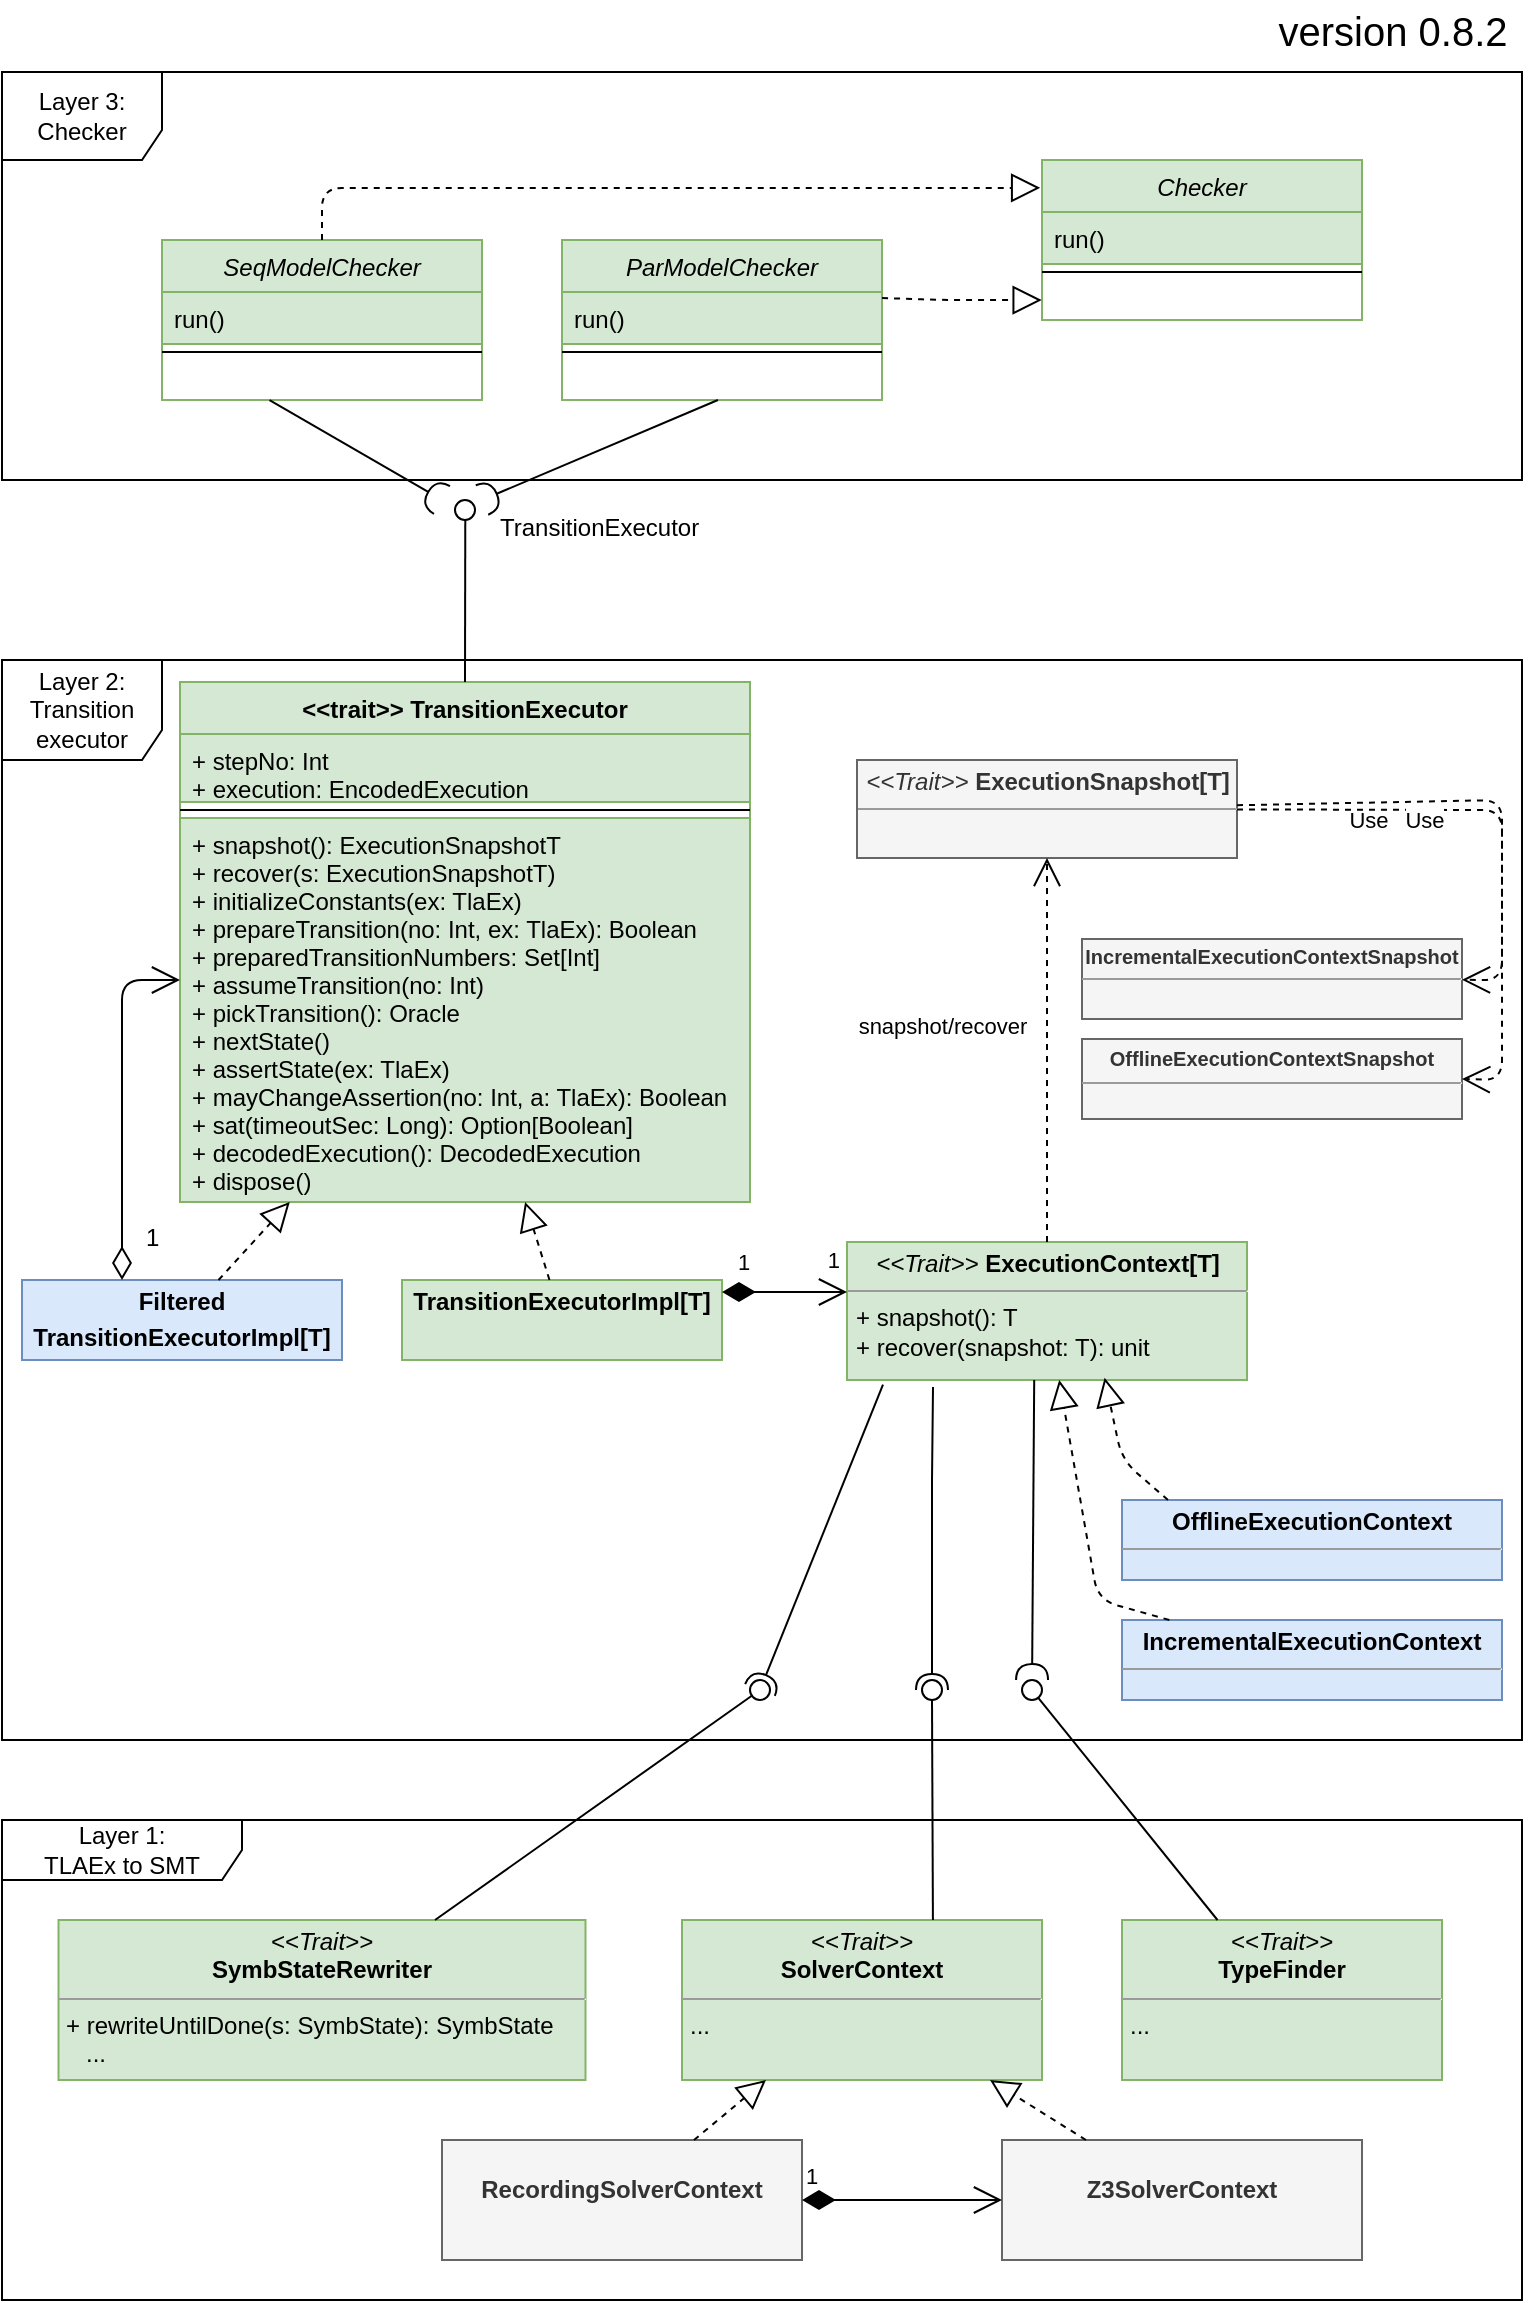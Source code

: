 <mxfile version="14.1.8" type="device" pages="4"><diagram id="C5RBs43oDa-KdzZeNtuy" name="Classes"><mxGraphModel dx="1106" dy="852" grid="1" gridSize="10" guides="1" tooltips="1" connect="1" arrows="1" fold="1" page="1" pageScale="1" pageWidth="827" pageHeight="1169" math="0" shadow="0"><root><mxCell id="WIyWlLk6GJQsqaUBKTNV-0"/><mxCell id="WIyWlLk6GJQsqaUBKTNV-1" parent="WIyWlLk6GJQsqaUBKTNV-0"/><mxCell id="zkfFHV4jXpPFQw0GAbJ--0" value="SeqModelChecker" style="swimlane;fontStyle=2;align=center;verticalAlign=top;childLayout=stackLayout;horizontal=1;startSize=26;horizontalStack=0;resizeParent=1;resizeLast=0;collapsible=1;marginBottom=0;rounded=0;shadow=0;strokeWidth=1;fillColor=#d5e8d4;strokeColor=#82b366;" parent="WIyWlLk6GJQsqaUBKTNV-1" vertex="1"><mxGeometry x="120" y="120" width="160" height="80" as="geometry"><mxRectangle x="230" y="140" width="160" height="26" as="alternateBounds"/></mxGeometry></mxCell><mxCell id="zkfFHV4jXpPFQw0GAbJ--3" value="run()" style="text;align=left;verticalAlign=top;spacingLeft=4;spacingRight=4;overflow=hidden;rotatable=0;points=[[0,0.5],[1,0.5]];portConstraint=eastwest;rounded=0;shadow=0;html=0;fillColor=#d5e8d4;strokeColor=#82b366;" parent="zkfFHV4jXpPFQw0GAbJ--0" vertex="1"><mxGeometry y="26" width="160" height="26" as="geometry"/></mxCell><mxCell id="zkfFHV4jXpPFQw0GAbJ--4" value="" style="line;html=1;strokeWidth=1;align=left;verticalAlign=middle;spacingTop=-1;spacingLeft=3;spacingRight=3;rotatable=0;labelPosition=right;points=[];portConstraint=eastwest;" parent="zkfFHV4jXpPFQw0GAbJ--0" vertex="1"><mxGeometry y="52" width="160" height="8" as="geometry"/></mxCell><mxCell id="TP6SRXOrMR3UApHG2FW5-0" value="ParModelChecker" style="swimlane;fontStyle=2;align=center;verticalAlign=top;childLayout=stackLayout;horizontal=1;startSize=26;horizontalStack=0;resizeParent=1;resizeLast=0;collapsible=1;marginBottom=0;rounded=0;shadow=0;strokeWidth=1;fillColor=#d5e8d4;strokeColor=#82b366;" parent="WIyWlLk6GJQsqaUBKTNV-1" vertex="1"><mxGeometry x="320" y="120" width="160" height="80" as="geometry"><mxRectangle x="230" y="140" width="160" height="26" as="alternateBounds"/></mxGeometry></mxCell><mxCell id="TP6SRXOrMR3UApHG2FW5-1" value="run()" style="text;align=left;verticalAlign=top;spacingLeft=4;spacingRight=4;overflow=hidden;rotatable=0;points=[[0,0.5],[1,0.5]];portConstraint=eastwest;rounded=0;shadow=0;html=0;fillColor=#d5e8d4;strokeColor=#82b366;" parent="TP6SRXOrMR3UApHG2FW5-0" vertex="1"><mxGeometry y="26" width="160" height="26" as="geometry"/></mxCell><mxCell id="TP6SRXOrMR3UApHG2FW5-2" value="" style="line;html=1;strokeWidth=1;align=left;verticalAlign=middle;spacingTop=-1;spacingLeft=3;spacingRight=3;rotatable=0;labelPosition=right;points=[];portConstraint=eastwest;" parent="TP6SRXOrMR3UApHG2FW5-0" vertex="1"><mxGeometry y="52" width="160" height="8" as="geometry"/></mxCell><mxCell id="TP6SRXOrMR3UApHG2FW5-3" value="Checker" style="swimlane;fontStyle=2;align=center;verticalAlign=top;childLayout=stackLayout;horizontal=1;startSize=26;horizontalStack=0;resizeParent=1;resizeLast=0;collapsible=1;marginBottom=0;rounded=0;shadow=0;strokeWidth=1;fillColor=#d5e8d4;strokeColor=#82b366;" parent="WIyWlLk6GJQsqaUBKTNV-1" vertex="1"><mxGeometry x="560" y="80" width="160" height="80" as="geometry"><mxRectangle x="230" y="140" width="160" height="26" as="alternateBounds"/></mxGeometry></mxCell><mxCell id="TP6SRXOrMR3UApHG2FW5-4" value="run()" style="text;align=left;verticalAlign=top;spacingLeft=4;spacingRight=4;overflow=hidden;rotatable=0;points=[[0,0.5],[1,0.5]];portConstraint=eastwest;rounded=0;shadow=0;html=0;fillColor=#d5e8d4;strokeColor=#82b366;" parent="TP6SRXOrMR3UApHG2FW5-3" vertex="1"><mxGeometry y="26" width="160" height="26" as="geometry"/></mxCell><mxCell id="TP6SRXOrMR3UApHG2FW5-5" value="" style="line;html=1;strokeWidth=1;align=left;verticalAlign=middle;spacingTop=-1;spacingLeft=3;spacingRight=3;rotatable=0;labelPosition=right;points=[];portConstraint=eastwest;" parent="TP6SRXOrMR3UApHG2FW5-3" vertex="1"><mxGeometry y="52" width="160" height="8" as="geometry"/></mxCell><mxCell id="TP6SRXOrMR3UApHG2FW5-6" value="" style="endArrow=block;dashed=1;endFill=0;endSize=12;html=1;entryX=0.684;entryY=0.559;entryDx=0;entryDy=0;entryPerimeter=0;exitX=0.579;exitY=0.554;exitDx=0;exitDy=0;exitPerimeter=0;" parent="WIyWlLk6GJQsqaUBKTNV-1" source="TP6SRXOrMR3UApHG2FW5-8" target="TP6SRXOrMR3UApHG2FW5-8" edge="1"><mxGeometry width="160" relative="1" as="geometry"><mxPoint x="480" y="190" as="sourcePoint"/><mxPoint x="640" y="160" as="targetPoint"/><Array as="points"><mxPoint x="510" y="150"/></Array></mxGeometry></mxCell><mxCell id="TP6SRXOrMR3UApHG2FW5-7" value="" style="endArrow=block;dashed=1;endFill=0;endSize=12;html=1;exitX=0.5;exitY=0;exitDx=0;exitDy=0;entryX=0.683;entryY=0.284;entryDx=0;entryDy=0;entryPerimeter=0;" parent="WIyWlLk6GJQsqaUBKTNV-1" source="zkfFHV4jXpPFQw0GAbJ--0" target="TP6SRXOrMR3UApHG2FW5-8" edge="1"><mxGeometry width="160" relative="1" as="geometry"><mxPoint x="210" y="80" as="sourcePoint"/><mxPoint x="370" y="80" as="targetPoint"/><Array as="points"><mxPoint x="200" y="94"/><mxPoint x="380" y="94"/></Array></mxGeometry></mxCell><mxCell id="TP6SRXOrMR3UApHG2FW5-8" value="Layer 3:&lt;br&gt;Checker" style="shape=umlFrame;whiteSpace=wrap;html=1;width=80;height=44;" parent="WIyWlLk6GJQsqaUBKTNV-1" vertex="1"><mxGeometry x="40" y="36" width="760" height="204" as="geometry"/></mxCell><mxCell id="TP6SRXOrMR3UApHG2FW5-13" value="Layer 2: Transition executor" style="shape=umlFrame;whiteSpace=wrap;html=1;width=80;height=50;" parent="WIyWlLk6GJQsqaUBKTNV-1" vertex="1"><mxGeometry x="40" y="330" width="760" height="540" as="geometry"/></mxCell><mxCell id="TP6SRXOrMR3UApHG2FW5-15" value="&lt;&lt;trait&gt;&gt; TransitionExecutor" style="swimlane;fontStyle=1;align=center;verticalAlign=top;childLayout=stackLayout;horizontal=1;startSize=26;horizontalStack=0;resizeParent=1;resizeParentMax=0;resizeLast=0;collapsible=1;marginBottom=0;fillColor=#d5e8d4;strokeColor=#82b366;" parent="WIyWlLk6GJQsqaUBKTNV-1" vertex="1"><mxGeometry x="129" y="341" width="285" height="260" as="geometry"/></mxCell><mxCell id="TP6SRXOrMR3UApHG2FW5-16" value="+ stepNo: Int&#10;+ execution: EncodedExecution" style="text;strokeColor=#82b366;fillColor=#d5e8d4;align=left;verticalAlign=top;spacingLeft=4;spacingRight=4;overflow=hidden;rotatable=0;points=[[0,0.5],[1,0.5]];portConstraint=eastwest;" parent="TP6SRXOrMR3UApHG2FW5-15" vertex="1"><mxGeometry y="26" width="285" height="34" as="geometry"/></mxCell><mxCell id="TP6SRXOrMR3UApHG2FW5-17" value="" style="line;strokeWidth=1;fillColor=none;align=left;verticalAlign=middle;spacingTop=-1;spacingLeft=3;spacingRight=3;rotatable=0;labelPosition=right;points=[];portConstraint=eastwest;" parent="TP6SRXOrMR3UApHG2FW5-15" vertex="1"><mxGeometry y="60" width="285" height="8" as="geometry"/></mxCell><mxCell id="TP6SRXOrMR3UApHG2FW5-18" value="+ snapshot(): ExecutionSnapshotT&#10;+ recover(s: ExecutionSnapshotT)&#10;+ initializeConstants(ex: TlaEx)&#10;+ prepareTransition(no: Int, ex: TlaEx): Boolean&#10;+ preparedTransitionNumbers: Set[Int]&#10;+ assumeTransition(no: Int)&#10;+ pickTransition(): Oracle&#10;+ nextState()&#10;+ assertState(ex: TlaEx)&#10;+ mayChangeAssertion(no: Int, a: TlaEx): Boolean&#10;+ sat(timeoutSec: Long): Option[Boolean]&#10;+ decodedExecution(): DecodedExecution&#10;+ dispose()" style="text;strokeColor=#82b366;fillColor=#d5e8d4;align=left;verticalAlign=top;spacingLeft=4;spacingRight=4;overflow=hidden;rotatable=0;points=[[0,0.5],[1,0.5]];portConstraint=eastwest;" parent="TP6SRXOrMR3UApHG2FW5-15" vertex="1"><mxGeometry y="68" width="285" height="192" as="geometry"/></mxCell><mxCell id="TP6SRXOrMR3UApHG2FW5-19" value="" style="rounded=0;orthogonalLoop=1;jettySize=auto;html=1;endArrow=none;endFill=0;exitX=0.5;exitY=0;exitDx=0;exitDy=0;" parent="WIyWlLk6GJQsqaUBKTNV-1" source="TP6SRXOrMR3UApHG2FW5-15" target="TP6SRXOrMR3UApHG2FW5-21" edge="1"><mxGeometry relative="1" as="geometry"><mxPoint x="440" y="305" as="sourcePoint"/></mxGeometry></mxCell><mxCell id="TP6SRXOrMR3UApHG2FW5-21" value="TransitionExecutor" style="ellipse;whiteSpace=wrap;html=1;fontFamily=Helvetica;fontSize=12;fontColor=#000000;align=left;strokeColor=#000000;fillColor=#ffffff;points=[];aspect=fixed;resizable=0;rotation=0;verticalAlign=top;spacingLeft=20;" parent="WIyWlLk6GJQsqaUBKTNV-1" vertex="1"><mxGeometry x="266.5" y="250" width="10" height="10" as="geometry"/></mxCell><mxCell id="TP6SRXOrMR3UApHG2FW5-24" value="" style="rounded=0;orthogonalLoop=1;jettySize=auto;html=1;endArrow=halfCircle;endFill=0;endSize=6;strokeWidth=1;exitX=0.471;exitY=0.804;exitDx=0;exitDy=0;exitPerimeter=0;" parent="WIyWlLk6GJQsqaUBKTNV-1" source="TP6SRXOrMR3UApHG2FW5-8" edge="1"><mxGeometry relative="1" as="geometry"><mxPoint x="400.28" y="200.016" as="sourcePoint"/><mxPoint x="280" y="250" as="targetPoint"/></mxGeometry></mxCell><mxCell id="TP6SRXOrMR3UApHG2FW5-25" value="" style="rounded=0;orthogonalLoop=1;jettySize=auto;html=1;endArrow=halfCircle;endFill=0;endSize=6;strokeWidth=1;exitX=0.176;exitY=0.804;exitDx=0;exitDy=0;exitPerimeter=0;" parent="WIyWlLk6GJQsqaUBKTNV-1" source="TP6SRXOrMR3UApHG2FW5-8" edge="1"><mxGeometry relative="1" as="geometry"><mxPoint x="410.28" y="210.016" as="sourcePoint"/><mxPoint x="260" y="250" as="targetPoint"/><Array as="points"/></mxGeometry></mxCell><mxCell id="TP6SRXOrMR3UApHG2FW5-27" value="&lt;p style=&quot;margin: 0px ; margin-top: 4px ; text-align: center&quot;&gt;&lt;i&gt;&amp;lt;&amp;lt;Trait&amp;gt;&amp;gt;&amp;nbsp;&lt;/i&gt;&lt;b&gt;ExecutionSnapshot[T]&lt;/b&gt;&lt;/p&gt;&lt;hr size=&quot;1&quot;&gt;&lt;p style=&quot;margin: 0px ; margin-left: 4px&quot;&gt;&lt;br&gt;&lt;/p&gt;" style="verticalAlign=top;align=left;overflow=fill;fontSize=12;fontFamily=Helvetica;html=1;fillColor=#f5f5f5;strokeColor=#666666;fontColor=#333333;" parent="WIyWlLk6GJQsqaUBKTNV-1" vertex="1"><mxGeometry x="467.5" y="380" width="190" height="49" as="geometry"/></mxCell><mxCell id="TP6SRXOrMR3UApHG2FW5-28" value="&lt;p style=&quot;margin: 4px 0px 0px ; line-height: 100% ; font-size: 10px&quot;&gt;&lt;b&gt;&lt;font style=&quot;font-size: 10px&quot;&gt;IncrementalExecutionContextSnapshot&lt;/font&gt;&lt;/b&gt;&lt;/p&gt;&lt;hr size=&quot;1&quot; style=&quot;font-size: 10px&quot;&gt;&lt;p style=&quot;margin: 0px 0px 0px 4px ; font-size: 10px&quot;&gt;&lt;br&gt;&lt;/p&gt;" style="verticalAlign=top;align=center;overflow=fill;fontSize=12;fontFamily=Helvetica;html=1;fillColor=#f5f5f5;strokeColor=#666666;fontColor=#333333;" parent="WIyWlLk6GJQsqaUBKTNV-1" vertex="1"><mxGeometry x="580" y="469.5" width="190" height="40" as="geometry"/></mxCell><mxCell id="TP6SRXOrMR3UApHG2FW5-29" value="&lt;p style=&quot;margin: 4px 0px 0px ; text-align: center ; font-size: 10px&quot;&gt;&lt;b&gt;&lt;font style=&quot;font-size: 10px&quot;&gt;OfflineExecutionContextSnapshot&lt;/font&gt;&lt;/b&gt;&lt;/p&gt;&lt;hr size=&quot;1&quot; style=&quot;font-size: 10px&quot;&gt;&lt;p style=&quot;margin: 0px 0px 0px 4px ; font-size: 10px&quot;&gt;&lt;br&gt;&lt;/p&gt;" style="verticalAlign=top;align=left;overflow=fill;fontSize=12;fontFamily=Helvetica;html=1;fillColor=#f5f5f5;strokeColor=#666666;fontColor=#333333;" parent="WIyWlLk6GJQsqaUBKTNV-1" vertex="1"><mxGeometry x="580" y="519.5" width="190" height="40" as="geometry"/></mxCell><mxCell id="TP6SRXOrMR3UApHG2FW5-33" value="&lt;p style=&quot;margin: 0px ; margin-top: 4px ; text-align: center&quot;&gt;&lt;b&gt;TransitionExecutorImpl[T]&lt;/b&gt;&lt;/p&gt;" style="verticalAlign=top;align=left;overflow=fill;fontSize=12;fontFamily=Helvetica;html=1;fillColor=#d5e8d4;strokeColor=#82b366;" parent="WIyWlLk6GJQsqaUBKTNV-1" vertex="1"><mxGeometry x="240" y="640" width="160" height="40" as="geometry"/></mxCell><mxCell id="TP6SRXOrMR3UApHG2FW5-34" value="&lt;p style=&quot;margin: 0px ; margin-top: 4px ; text-align: center&quot;&gt;&lt;i&gt;&amp;lt;&amp;lt;Trait&amp;gt;&amp;gt;&amp;nbsp;&lt;/i&gt;&lt;b&gt;Execution&lt;/b&gt;&lt;b&gt;Context[T]&lt;/b&gt;&lt;/p&gt;&lt;hr size=&quot;1&quot;&gt;&lt;p style=&quot;margin: 0px ; margin-left: 4px&quot;&gt;+ snapshot(): T&lt;/p&gt;&lt;p style=&quot;margin: 0px ; margin-left: 4px&quot;&gt;+ recover(snapshot: T): unit&lt;/p&gt;" style="verticalAlign=top;align=left;overflow=fill;fontSize=12;fontFamily=Helvetica;html=1;fillColor=#d5e8d4;strokeColor=#82b366;" parent="WIyWlLk6GJQsqaUBKTNV-1" vertex="1"><mxGeometry x="462.5" y="621" width="200" height="69" as="geometry"/></mxCell><mxCell id="TP6SRXOrMR3UApHG2FW5-37" value="&lt;p style=&quot;margin: 0px ; margin-top: 4px ; text-align: center&quot;&gt;&lt;b&gt;IncrementalExecutionContext&lt;/b&gt;&lt;/p&gt;&lt;hr size=&quot;1&quot;&gt;&lt;p style=&quot;margin: 0px ; margin-left: 4px&quot;&gt;&lt;br&gt;&lt;/p&gt;" style="verticalAlign=top;align=left;overflow=fill;fontSize=12;fontFamily=Helvetica;html=1;fillColor=#dae8fc;strokeColor=#6c8ebf;" parent="WIyWlLk6GJQsqaUBKTNV-1" vertex="1"><mxGeometry x="600" y="810" width="190" height="40" as="geometry"/></mxCell><mxCell id="TP6SRXOrMR3UApHG2FW5-39" value="&lt;p style=&quot;margin: 0px ; margin-top: 4px ; text-align: center&quot;&gt;&lt;b&gt;OfflineExecutionContext&lt;/b&gt;&lt;/p&gt;&lt;hr size=&quot;1&quot;&gt;&lt;p style=&quot;margin: 0px ; margin-left: 4px&quot;&gt;&lt;br&gt;&lt;/p&gt;" style="verticalAlign=top;align=left;overflow=fill;fontSize=12;fontFamily=Helvetica;html=1;fillColor=#dae8fc;strokeColor=#6c8ebf;" parent="WIyWlLk6GJQsqaUBKTNV-1" vertex="1"><mxGeometry x="600" y="750" width="190" height="40" as="geometry"/></mxCell><mxCell id="TP6SRXOrMR3UApHG2FW5-40" value="" style="endArrow=block;dashed=1;endFill=0;endSize=12;html=1;" parent="WIyWlLk6GJQsqaUBKTNV-1" source="TP6SRXOrMR3UApHG2FW5-37" target="TP6SRXOrMR3UApHG2FW5-34" edge="1"><mxGeometry width="160" relative="1" as="geometry"><mxPoint x="490" y="520" as="sourcePoint"/><mxPoint x="650" y="520" as="targetPoint"/><Array as="points"><mxPoint x="588" y="800"/></Array></mxGeometry></mxCell><mxCell id="TP6SRXOrMR3UApHG2FW5-41" value="" style="endArrow=block;dashed=1;endFill=0;endSize=12;html=1;entryX=0.644;entryY=0.983;entryDx=0;entryDy=0;entryPerimeter=0;exitX=0.121;exitY=0;exitDx=0;exitDy=0;exitPerimeter=0;" parent="WIyWlLk6GJQsqaUBKTNV-1" source="TP6SRXOrMR3UApHG2FW5-39" target="TP6SRXOrMR3UApHG2FW5-34" edge="1"><mxGeometry width="160" relative="1" as="geometry"><mxPoint x="620" y="560" as="sourcePoint"/><mxPoint x="780" y="560" as="targetPoint"/><Array as="points"><mxPoint x="600" y="730"/></Array></mxGeometry></mxCell><mxCell id="TP6SRXOrMR3UApHG2FW5-42" value="" style="endArrow=block;dashed=1;endFill=0;endSize=12;html=1;" parent="WIyWlLk6GJQsqaUBKTNV-1" source="TP6SRXOrMR3UApHG2FW5-33" target="TP6SRXOrMR3UApHG2FW5-18" edge="1"><mxGeometry width="160" relative="1" as="geometry"><mxPoint x="340" y="650" as="sourcePoint"/><mxPoint x="500" y="650" as="targetPoint"/></mxGeometry></mxCell><mxCell id="TP6SRXOrMR3UApHG2FW5-44" value="snapshot/recover" style="endArrow=open;endSize=12;dashed=1;html=1;" parent="WIyWlLk6GJQsqaUBKTNV-1" source="TP6SRXOrMR3UApHG2FW5-34" target="TP6SRXOrMR3UApHG2FW5-27" edge="1"><mxGeometry x="0.129" y="53" width="160" relative="1" as="geometry"><mxPoint x="544" y="510" as="sourcePoint"/><mxPoint x="700" y="510" as="targetPoint"/><mxPoint as="offset"/></mxGeometry></mxCell><mxCell id="TP6SRXOrMR3UApHG2FW5-45" value="1" style="endArrow=open;html=1;endSize=12;startArrow=diamondThin;startSize=14;startFill=1;edgeStyle=orthogonalEdgeStyle;align=left;verticalAlign=bottom;" parent="WIyWlLk6GJQsqaUBKTNV-1" source="TP6SRXOrMR3UApHG2FW5-33" target="TP6SRXOrMR3UApHG2FW5-34" edge="1"><mxGeometry x="-0.822" y="6" relative="1" as="geometry"><mxPoint x="270" y="670" as="sourcePoint"/><mxPoint x="430" y="670" as="targetPoint"/><Array as="points"><mxPoint x="420" y="646"/><mxPoint x="420" y="646"/></Array><mxPoint as="offset"/></mxGeometry></mxCell><mxCell id="TP6SRXOrMR3UApHG2FW5-47" value="1" style="edgeLabel;html=1;align=right;verticalAlign=middle;resizable=0;points=[];" parent="TP6SRXOrMR3UApHG2FW5-45" vertex="1" connectable="0"><mxGeometry x="0.911" y="2" relative="1" as="geometry"><mxPoint y="-14" as="offset"/></mxGeometry></mxCell><mxCell id="TP6SRXOrMR3UApHG2FW5-48" value="Use" style="endArrow=open;endSize=12;dashed=1;html=1;" parent="WIyWlLk6GJQsqaUBKTNV-1" source="TP6SRXOrMR3UApHG2FW5-27" target="TP6SRXOrMR3UApHG2FW5-28" edge="1"><mxGeometry x="-0.464" y="-9" width="160" relative="1" as="geometry"><mxPoint x="340" y="620" as="sourcePoint"/><mxPoint x="500" y="620" as="targetPoint"/><Array as="points"><mxPoint x="790" y="400"/><mxPoint x="790" y="490"/></Array><mxPoint as="offset"/></mxGeometry></mxCell><mxCell id="TP6SRXOrMR3UApHG2FW5-49" value="Use" style="endArrow=open;endSize=12;dashed=1;html=1;entryX=1;entryY=0.5;entryDx=0;entryDy=0;" parent="WIyWlLk6GJQsqaUBKTNV-1" source="TP6SRXOrMR3UApHG2FW5-27" target="TP6SRXOrMR3UApHG2FW5-29" edge="1"><mxGeometry x="-0.345" y="-5" width="160" relative="1" as="geometry"><mxPoint x="340" y="620" as="sourcePoint"/><mxPoint x="500" y="620" as="targetPoint"/><Array as="points"><mxPoint x="790" y="405"/><mxPoint x="790" y="540"/></Array><mxPoint as="offset"/></mxGeometry></mxCell><mxCell id="TP6SRXOrMR3UApHG2FW5-50" value="version 0.8.2" style="text;html=1;align=center;verticalAlign=middle;resizable=0;points=[];autosize=1;fontSize=20;" parent="WIyWlLk6GJQsqaUBKTNV-1" vertex="1"><mxGeometry x="670" width="130" height="30" as="geometry"/></mxCell><mxCell id="TP6SRXOrMR3UApHG2FW5-51" value="&lt;p style=&quot;margin: 0px ; margin-top: 4px ; text-align: center&quot;&gt;&lt;b&gt;Filtered&lt;/b&gt;&lt;/p&gt;&lt;p style=&quot;margin: 0px ; margin-top: 4px ; text-align: center&quot;&gt;&lt;b&gt;TransitionExecutorImpl[T]&lt;/b&gt;&lt;/p&gt;" style="verticalAlign=top;align=left;overflow=fill;fontSize=12;fontFamily=Helvetica;html=1;fillColor=#dae8fc;strokeColor=#6c8ebf;" parent="WIyWlLk6GJQsqaUBKTNV-1" vertex="1"><mxGeometry x="50" y="640" width="160" height="40" as="geometry"/></mxCell><mxCell id="TP6SRXOrMR3UApHG2FW5-52" value="" style="endArrow=block;dashed=1;endFill=0;endSize=12;html=1;fontSize=20;" parent="WIyWlLk6GJQsqaUBKTNV-1" source="TP6SRXOrMR3UApHG2FW5-51" target="TP6SRXOrMR3UApHG2FW5-18" edge="1"><mxGeometry width="160" relative="1" as="geometry"><mxPoint x="70" y="590" as="sourcePoint"/><mxPoint x="230" y="590" as="targetPoint"/></mxGeometry></mxCell><mxCell id="TP6SRXOrMR3UApHG2FW5-53" value="1" style="endArrow=open;html=1;endSize=12;startArrow=diamondThin;startSize=14;startFill=0;edgeStyle=orthogonalEdgeStyle;align=left;verticalAlign=bottom;fontSize=12;" parent="WIyWlLk6GJQsqaUBKTNV-1" source="TP6SRXOrMR3UApHG2FW5-51" target="TP6SRXOrMR3UApHG2FW5-18" edge="1"><mxGeometry x="-0.863" y="-10" relative="1" as="geometry"><mxPoint x="210" y="690" as="sourcePoint"/><mxPoint x="370" y="690" as="targetPoint"/><Array as="points"><mxPoint x="100" y="490"/></Array><mxPoint as="offset"/></mxGeometry></mxCell><mxCell id="TP6SRXOrMR3UApHG2FW5-55" value="&lt;p style=&quot;margin: 0px ; margin-top: 4px ; text-align: center&quot;&gt;&lt;i&gt;&amp;lt;&amp;lt;Trait&amp;gt;&amp;gt;&lt;/i&gt;&lt;br&gt;&lt;b&gt;SymbStateRewriter&lt;/b&gt;&lt;/p&gt;&lt;hr size=&quot;1&quot;&gt;&lt;p style=&quot;margin: 0px ; margin-left: 4px&quot;&gt;+ rewriteUntilDone(s: SymbState): SymbState&lt;br&gt;&lt;/p&gt;&lt;p style=&quot;margin: 0px ; margin-left: 4px&quot;&gt;&amp;nbsp; &amp;nbsp;...&lt;/p&gt;" style="verticalAlign=top;align=left;overflow=fill;fontSize=12;fontFamily=Helvetica;html=1;fillColor=#d5e8d4;strokeColor=#82b366;" parent="WIyWlLk6GJQsqaUBKTNV-1" vertex="1"><mxGeometry x="68.25" y="960" width="263.5" height="80" as="geometry"/></mxCell><mxCell id="TP6SRXOrMR3UApHG2FW5-57" value="&lt;p style=&quot;margin: 0px ; margin-top: 4px ; text-align: center&quot;&gt;&lt;i&gt;&amp;lt;&amp;lt;Trait&amp;gt;&amp;gt;&lt;/i&gt;&lt;br&gt;&lt;b&gt;SolverContext&lt;/b&gt;&lt;/p&gt;&lt;hr size=&quot;1&quot;&gt;&lt;p style=&quot;margin: 0px ; margin-left: 4px&quot;&gt;...&lt;/p&gt;" style="verticalAlign=top;align=left;overflow=fill;fontSize=12;fontFamily=Helvetica;html=1;fillColor=#d5e8d4;strokeColor=#82b366;" parent="WIyWlLk6GJQsqaUBKTNV-1" vertex="1"><mxGeometry x="380" y="960" width="180" height="80" as="geometry"/></mxCell><mxCell id="TP6SRXOrMR3UApHG2FW5-58" value="&lt;p style=&quot;margin: 0px ; margin-top: 4px ; text-align: center&quot;&gt;&lt;i&gt;&amp;lt;&amp;lt;Trait&amp;gt;&amp;gt;&lt;/i&gt;&lt;br&gt;&lt;b&gt;TypeFinder&lt;/b&gt;&lt;/p&gt;&lt;hr size=&quot;1&quot;&gt;&lt;p style=&quot;margin: 0px ; margin-left: 4px&quot;&gt;...&lt;/p&gt;" style="verticalAlign=top;align=left;overflow=fill;fontSize=12;fontFamily=Helvetica;html=1;fillColor=#d5e8d4;strokeColor=#82b366;" parent="WIyWlLk6GJQsqaUBKTNV-1" vertex="1"><mxGeometry x="600" y="960" width="160" height="80" as="geometry"/></mxCell><mxCell id="TP6SRXOrMR3UApHG2FW5-59" value="&lt;p style=&quot;margin: 0px ; margin-top: 4px ; text-align: center&quot;&gt;&lt;br&gt;&lt;b&gt;RecordingSolverContext&lt;/b&gt;&lt;/p&gt;" style="verticalAlign=top;align=left;overflow=fill;fontSize=12;fontFamily=Helvetica;html=1;fillColor=#f5f5f5;strokeColor=#666666;fontColor=#333333;" parent="WIyWlLk6GJQsqaUBKTNV-1" vertex="1"><mxGeometry x="260" y="1070" width="180" height="60" as="geometry"/></mxCell><mxCell id="TP6SRXOrMR3UApHG2FW5-60" value="" style="endArrow=block;dashed=1;endFill=0;endSize=12;html=1;fontSize=12;" parent="WIyWlLk6GJQsqaUBKTNV-1" source="TP6SRXOrMR3UApHG2FW5-59" target="TP6SRXOrMR3UApHG2FW5-57" edge="1"><mxGeometry width="160" relative="1" as="geometry"><mxPoint x="490" y="1090" as="sourcePoint"/><mxPoint x="650" y="1090" as="targetPoint"/></mxGeometry></mxCell><mxCell id="TP6SRXOrMR3UApHG2FW5-61" value="&lt;p style=&quot;margin: 0px ; margin-top: 4px ; text-align: center&quot;&gt;&lt;br&gt;&lt;b&gt;Z3SolverContext&lt;/b&gt;&lt;/p&gt;" style="verticalAlign=top;align=left;overflow=fill;fontSize=12;fontFamily=Helvetica;html=1;fillColor=#f5f5f5;strokeColor=#666666;fontColor=#333333;" parent="WIyWlLk6GJQsqaUBKTNV-1" vertex="1"><mxGeometry x="540" y="1070" width="180" height="60" as="geometry"/></mxCell><mxCell id="TP6SRXOrMR3UApHG2FW5-62" value="" style="endArrow=block;dashed=1;endFill=0;endSize=12;html=1;fontSize=12;" parent="WIyWlLk6GJQsqaUBKTNV-1" source="TP6SRXOrMR3UApHG2FW5-61" target="TP6SRXOrMR3UApHG2FW5-57" edge="1"><mxGeometry width="160" relative="1" as="geometry"><mxPoint x="320" y="860" as="sourcePoint"/><mxPoint x="480" y="860" as="targetPoint"/></mxGeometry></mxCell><mxCell id="TP6SRXOrMR3UApHG2FW5-63" value="" style="rounded=0;orthogonalLoop=1;jettySize=auto;html=1;endArrow=none;endFill=0;fontSize=12;" parent="WIyWlLk6GJQsqaUBKTNV-1" source="TP6SRXOrMR3UApHG2FW5-55" target="TP6SRXOrMR3UApHG2FW5-65" edge="1"><mxGeometry relative="1" as="geometry"><mxPoint x="380" y="855" as="sourcePoint"/></mxGeometry></mxCell><mxCell id="TP6SRXOrMR3UApHG2FW5-64" value="" style="rounded=0;orthogonalLoop=1;jettySize=auto;html=1;endArrow=halfCircle;endFill=0;entryX=0.5;entryY=0.5;entryDx=0;entryDy=0;endSize=6;strokeWidth=1;fontSize=12;exitX=0.09;exitY=1.034;exitDx=0;exitDy=0;exitPerimeter=0;" parent="WIyWlLk6GJQsqaUBKTNV-1" source="TP6SRXOrMR3UApHG2FW5-34" target="TP6SRXOrMR3UApHG2FW5-65" edge="1"><mxGeometry relative="1" as="geometry"><mxPoint x="420" y="855" as="sourcePoint"/><Array as="points"/></mxGeometry></mxCell><mxCell id="TP6SRXOrMR3UApHG2FW5-65" value="" style="ellipse;whiteSpace=wrap;html=1;fontFamily=Helvetica;fontSize=12;fontColor=#000000;align=center;strokeColor=#000000;fillColor=#ffffff;points=[];aspect=fixed;resizable=0;" parent="WIyWlLk6GJQsqaUBKTNV-1" vertex="1"><mxGeometry x="414" y="840" width="10" height="10" as="geometry"/></mxCell><mxCell id="TP6SRXOrMR3UApHG2FW5-81" value="" style="rounded=0;orthogonalLoop=1;jettySize=auto;html=1;endArrow=none;endFill=0;fontSize=12;exitX=0.697;exitY=0;exitDx=0;exitDy=0;exitPerimeter=0;" parent="WIyWlLk6GJQsqaUBKTNV-1" source="TP6SRXOrMR3UApHG2FW5-57" target="TP6SRXOrMR3UApHG2FW5-83" edge="1"><mxGeometry relative="1" as="geometry"><mxPoint x="380" y="855" as="sourcePoint"/></mxGeometry></mxCell><mxCell id="TP6SRXOrMR3UApHG2FW5-82" value="" style="rounded=0;orthogonalLoop=1;jettySize=auto;html=1;endArrow=halfCircle;endFill=0;entryX=0.5;entryY=0.5;entryDx=0;entryDy=0;endSize=6;strokeWidth=1;fontSize=12;exitX=0.215;exitY=1.051;exitDx=0;exitDy=0;exitPerimeter=0;" parent="WIyWlLk6GJQsqaUBKTNV-1" source="TP6SRXOrMR3UApHG2FW5-34" target="TP6SRXOrMR3UApHG2FW5-83" edge="1"><mxGeometry relative="1" as="geometry"><mxPoint x="420" y="855" as="sourcePoint"/><Array as="points"><mxPoint x="505" y="740"/></Array></mxGeometry></mxCell><mxCell id="TP6SRXOrMR3UApHG2FW5-83" value="" style="ellipse;whiteSpace=wrap;html=1;fontFamily=Helvetica;fontSize=12;fontColor=#000000;align=center;strokeColor=#000000;fillColor=#ffffff;points=[];aspect=fixed;resizable=0;" parent="WIyWlLk6GJQsqaUBKTNV-1" vertex="1"><mxGeometry x="500" y="840" width="10" height="10" as="geometry"/></mxCell><mxCell id="TP6SRXOrMR3UApHG2FW5-84" value="" style="rounded=0;orthogonalLoop=1;jettySize=auto;html=1;endArrow=none;endFill=0;fontSize=12;" parent="WIyWlLk6GJQsqaUBKTNV-1" source="TP6SRXOrMR3UApHG2FW5-58" target="TP6SRXOrMR3UApHG2FW5-86" edge="1"><mxGeometry relative="1" as="geometry"><mxPoint x="380" y="855" as="sourcePoint"/></mxGeometry></mxCell><mxCell id="TP6SRXOrMR3UApHG2FW5-85" value="" style="rounded=0;orthogonalLoop=1;jettySize=auto;html=1;endArrow=halfCircle;endFill=0;endSize=6;strokeWidth=1;fontSize=12;exitX=0.468;exitY=1;exitDx=0;exitDy=0;exitPerimeter=0;" parent="WIyWlLk6GJQsqaUBKTNV-1" source="TP6SRXOrMR3UApHG2FW5-34" target="TP6SRXOrMR3UApHG2FW5-86" edge="1"><mxGeometry relative="1" as="geometry"><mxPoint x="420" y="855" as="sourcePoint"/></mxGeometry></mxCell><mxCell id="TP6SRXOrMR3UApHG2FW5-86" value="" style="ellipse;whiteSpace=wrap;html=1;fontFamily=Helvetica;fontSize=12;fontColor=#000000;align=center;strokeColor=#000000;fillColor=#ffffff;points=[];aspect=fixed;resizable=0;" parent="WIyWlLk6GJQsqaUBKTNV-1" vertex="1"><mxGeometry x="550" y="840" width="10" height="10" as="geometry"/></mxCell><mxCell id="TP6SRXOrMR3UApHG2FW5-87" value="Layer 1:&lt;br&gt;TLAEx to SMT" style="shape=umlFrame;whiteSpace=wrap;html=1;fontSize=12;align=center;width=120;height=30;" parent="WIyWlLk6GJQsqaUBKTNV-1" vertex="1"><mxGeometry x="40" y="910" width="760" height="240" as="geometry"/></mxCell><mxCell id="qVb9Glu1d8CtXRZGpHCO-1" value="1" style="endArrow=open;html=1;endSize=12;startArrow=diamondThin;startSize=14;startFill=1;edgeStyle=orthogonalEdgeStyle;align=left;verticalAlign=bottom;" edge="1" parent="WIyWlLk6GJQsqaUBKTNV-1" source="TP6SRXOrMR3UApHG2FW5-59" target="TP6SRXOrMR3UApHG2FW5-61"><mxGeometry x="-1" y="3" relative="1" as="geometry"><mxPoint x="358" y="1149" as="sourcePoint"/><mxPoint x="630" y="1100" as="targetPoint"/></mxGeometry></mxCell></root></mxGraphModel></diagram><diagram id="4G2OQQ1zny9nMmV_kp8x" name="Initialization"><mxGraphModel dx="946" dy="672" grid="1" gridSize="10" guides="1" tooltips="1" connect="1" arrows="1" fold="1" page="1" pageScale="1" pageWidth="827" pageHeight="1169" math="0" shadow="0"><root><mxCell id="2TKiO2rOic6nFjUR2cGe-0"/><mxCell id="2TKiO2rOic6nFjUR2cGe-1" parent="2TKiO2rOic6nFjUR2cGe-0"/><mxCell id="2TKiO2rOic6nFjUR2cGe-2" value="Seq&lt;br&gt;ModelChecker" style="shape=umlLifeline;perimeter=lifelinePerimeter;whiteSpace=wrap;html=1;container=1;collapsible=0;recursiveResize=0;outlineConnect=0;fontSize=12;align=center;" vertex="1" parent="2TKiO2rOic6nFjUR2cGe-1"><mxGeometry x="70" y="80" width="100" height="920" as="geometry"/></mxCell><mxCell id="2TKiO2rOic6nFjUR2cGe-7" value="" style="html=1;points=[];perimeter=orthogonalPerimeter;fontSize=12;align=center;" vertex="1" parent="2TKiO2rOic6nFjUR2cGe-2"><mxGeometry x="45" y="40" width="10" height="40" as="geometry"/></mxCell><mxCell id="2TKiO2rOic6nFjUR2cGe-20" value="" style="html=1;points=[];perimeter=orthogonalPerimeter;fontSize=12;align=center;" vertex="1" parent="2TKiO2rOic6nFjUR2cGe-2"><mxGeometry x="45" y="110" width="10" height="30" as="geometry"/></mxCell><mxCell id="2TKiO2rOic6nFjUR2cGe-21" value="" style="html=1;points=[];perimeter=orthogonalPerimeter;fontSize=12;align=center;" vertex="1" parent="2TKiO2rOic6nFjUR2cGe-2"><mxGeometry x="45" y="200" width="10" height="30" as="geometry"/></mxCell><mxCell id="2TKiO2rOic6nFjUR2cGe-22" value="" style="html=1;points=[];perimeter=orthogonalPerimeter;fontSize=12;align=center;" vertex="1" parent="2TKiO2rOic6nFjUR2cGe-2"><mxGeometry x="45" y="320" width="10" height="30" as="geometry"/></mxCell><mxCell id="2TKiO2rOic6nFjUR2cGe-24" value="" style="html=1;points=[];perimeter=orthogonalPerimeter;fontSize=12;align=center;" vertex="1" parent="2TKiO2rOic6nFjUR2cGe-2"><mxGeometry x="45" y="440" width="10" height="120" as="geometry"/></mxCell><mxCell id="qicCPvGwHx2U0dMBKneg-0" value="" style="html=1;points=[];perimeter=orthogonalPerimeter;fontSize=14;align=left;" vertex="1" parent="2TKiO2rOic6nFjUR2cGe-2"><mxGeometry x="45" y="620" width="10" height="60" as="geometry"/></mxCell><mxCell id="qicCPvGwHx2U0dMBKneg-9" value="" style="html=1;points=[];perimeter=orthogonalPerimeter;fontSize=14;align=left;" vertex="1" parent="2TKiO2rOic6nFjUR2cGe-2"><mxGeometry x="45" y="820" width="10" height="40" as="geometry"/></mxCell><mxCell id="qicCPvGwHx2U0dMBKneg-10" value="checkInvariant()" style="edgeStyle=orthogonalEdgeStyle;html=1;align=left;spacingLeft=2;endArrow=block;rounded=0;entryX=1;entryY=0;fontSize=14;" edge="1" target="qicCPvGwHx2U0dMBKneg-9" parent="2TKiO2rOic6nFjUR2cGe-2"><mxGeometry relative="1" as="geometry"><mxPoint x="50" y="800" as="sourcePoint"/><Array as="points"><mxPoint x="75" y="800"/></Array></mxGeometry></mxCell><mxCell id="qicCPvGwHx2U0dMBKneg-11" value="" style="html=1;points=[];perimeter=orthogonalPerimeter;fontSize=14;align=left;" vertex="1" parent="2TKiO2rOic6nFjUR2cGe-2"><mxGeometry x="45" y="740" width="10" height="60" as="geometry"/></mxCell><mxCell id="2TKiO2rOic6nFjUR2cGe-3" value="Transition&lt;br&gt;ExecutorImpl" style="shape=umlLifeline;perimeter=lifelinePerimeter;whiteSpace=wrap;html=1;container=1;collapsible=0;recursiveResize=0;outlineConnect=0;fontSize=12;align=center;" vertex="1" parent="2TKiO2rOic6nFjUR2cGe-1"><mxGeometry x="240" y="80" width="100" height="920" as="geometry"/></mxCell><mxCell id="2TKiO2rOic6nFjUR2cGe-4" value="" style="html=1;points=[];perimeter=orthogonalPerimeter;fontSize=12;align=center;" vertex="1" parent="2TKiO2rOic6nFjUR2cGe-3"><mxGeometry x="50" y="80" width="10" height="30" as="geometry"/></mxCell><mxCell id="2TKiO2rOic6nFjUR2cGe-8" value="" style="html=1;points=[];perimeter=orthogonalPerimeter;fontSize=12;align=center;" vertex="1" parent="2TKiO2rOic6nFjUR2cGe-3"><mxGeometry x="45" y="140" width="10" height="60" as="geometry"/></mxCell><mxCell id="2TKiO2rOic6nFjUR2cGe-11" value="" style="html=1;points=[];perimeter=orthogonalPerimeter;fontSize=12;align=center;" vertex="1" parent="2TKiO2rOic6nFjUR2cGe-3"><mxGeometry x="45" y="320" width="10" height="30" as="geometry"/></mxCell><mxCell id="2TKiO2rOic6nFjUR2cGe-14" value="" style="html=1;points=[];perimeter=orthogonalPerimeter;fontSize=12;align=center;" vertex="1" parent="2TKiO2rOic6nFjUR2cGe-3"><mxGeometry x="45" y="230" width="10" height="60" as="geometry"/></mxCell><mxCell id="2TKiO2rOic6nFjUR2cGe-17" value="" style="html=1;points=[];perimeter=orthogonalPerimeter;fontSize=12;align=center;" vertex="1" parent="2TKiO2rOic6nFjUR2cGe-3"><mxGeometry x="45" y="380" width="10" height="60" as="geometry"/></mxCell><mxCell id="qicCPvGwHx2U0dMBKneg-1" value="" style="html=1;points=[];perimeter=orthogonalPerimeter;fontSize=14;align=left;" vertex="1" parent="2TKiO2rOic6nFjUR2cGe-3"><mxGeometry x="45" y="680" width="10" height="60" as="geometry"/></mxCell><mxCell id="2TKiO2rOic6nFjUR2cGe-5" value="initializeConstants(constInit)" style="html=1;verticalAlign=bottom;endArrow=block;entryX=0;entryY=0;fontSize=12;" edge="1" target="2TKiO2rOic6nFjUR2cGe-4" parent="2TKiO2rOic6nFjUR2cGe-1" source="2TKiO2rOic6nFjUR2cGe-2"><mxGeometry relative="1" as="geometry"><mxPoint x="220" y="160" as="sourcePoint"/></mxGeometry></mxCell><mxCell id="2TKiO2rOic6nFjUR2cGe-6" value="return" style="html=1;verticalAlign=bottom;endArrow=open;dashed=1;endSize=8;exitX=0;exitY=0.95;fontSize=12;" edge="1" source="2TKiO2rOic6nFjUR2cGe-4" parent="2TKiO2rOic6nFjUR2cGe-1" target="2TKiO2rOic6nFjUR2cGe-2"><mxGeometry relative="1" as="geometry"><mxPoint x="220" y="236" as="targetPoint"/></mxGeometry></mxCell><mxCell id="2TKiO2rOic6nFjUR2cGe-9" value="prepareTransition(0, Init0)" style="html=1;verticalAlign=bottom;endArrow=block;entryX=1;entryY=0;fontSize=12;" edge="1" target="2TKiO2rOic6nFjUR2cGe-8" parent="2TKiO2rOic6nFjUR2cGe-1" source="2TKiO2rOic6nFjUR2cGe-2"><mxGeometry relative="1" as="geometry"><mxPoint x="355" y="220" as="sourcePoint"/></mxGeometry></mxCell><mxCell id="2TKiO2rOic6nFjUR2cGe-10" value="return true" style="html=1;verticalAlign=bottom;endArrow=open;dashed=1;endSize=8;exitX=1;exitY=0.95;fontSize=12;" edge="1" source="2TKiO2rOic6nFjUR2cGe-8" parent="2TKiO2rOic6nFjUR2cGe-1" target="2TKiO2rOic6nFjUR2cGe-2"><mxGeometry relative="1" as="geometry"><mxPoint x="355" y="277" as="targetPoint"/></mxGeometry></mxCell><mxCell id="2TKiO2rOic6nFjUR2cGe-12" value="assumeTransition(0)" style="html=1;verticalAlign=bottom;endArrow=block;entryX=1;entryY=0;fontSize=12;" edge="1" target="2TKiO2rOic6nFjUR2cGe-11" parent="2TKiO2rOic6nFjUR2cGe-1" source="2TKiO2rOic6nFjUR2cGe-22"><mxGeometry relative="1" as="geometry"><mxPoint x="355" y="310" as="sourcePoint"/></mxGeometry></mxCell><mxCell id="2TKiO2rOic6nFjUR2cGe-13" value="return" style="html=1;verticalAlign=bottom;endArrow=open;dashed=1;endSize=8;exitX=1;exitY=0.95;fontSize=12;" edge="1" source="2TKiO2rOic6nFjUR2cGe-11" parent="2TKiO2rOic6nFjUR2cGe-1" target="2TKiO2rOic6nFjUR2cGe-2"><mxGeometry relative="1" as="geometry"><mxPoint x="355" y="367" as="targetPoint"/></mxGeometry></mxCell><mxCell id="2TKiO2rOic6nFjUR2cGe-15" value="snapshot()" style="html=1;verticalAlign=bottom;endArrow=block;entryX=1;entryY=0;fontSize=12;" edge="1" target="2TKiO2rOic6nFjUR2cGe-14" parent="2TKiO2rOic6nFjUR2cGe-1" source="2TKiO2rOic6nFjUR2cGe-2"><mxGeometry relative="1" as="geometry"><mxPoint x="355" y="290" as="sourcePoint"/></mxGeometry></mxCell><mxCell id="2TKiO2rOic6nFjUR2cGe-16" value="return s" style="html=1;verticalAlign=bottom;endArrow=open;dashed=1;endSize=8;exitX=1;exitY=0.95;fontSize=12;" edge="1" source="2TKiO2rOic6nFjUR2cGe-14" parent="2TKiO2rOic6nFjUR2cGe-1" target="2TKiO2rOic6nFjUR2cGe-2"><mxGeometry relative="1" as="geometry"><mxPoint x="355" y="347" as="targetPoint"/></mxGeometry></mxCell><mxCell id="2TKiO2rOic6nFjUR2cGe-18" value="sat()" style="html=1;verticalAlign=bottom;endArrow=block;entryX=1;entryY=0;fontSize=12;" edge="1" target="2TKiO2rOic6nFjUR2cGe-17" parent="2TKiO2rOic6nFjUR2cGe-1" source="2TKiO2rOic6nFjUR2cGe-2"><mxGeometry relative="1" as="geometry"><mxPoint x="355" y="460" as="sourcePoint"/></mxGeometry></mxCell><mxCell id="2TKiO2rOic6nFjUR2cGe-19" value="return true" style="html=1;verticalAlign=bottom;endArrow=open;dashed=1;endSize=8;exitX=1;exitY=0.95;fontSize=12;" edge="1" source="2TKiO2rOic6nFjUR2cGe-17" parent="2TKiO2rOic6nFjUR2cGe-1" target="2TKiO2rOic6nFjUR2cGe-2"><mxGeometry relative="1" as="geometry"><mxPoint x="355" y="517" as="targetPoint"/></mxGeometry></mxCell><mxCell id="2TKiO2rOic6nFjUR2cGe-25" value="&lt;font style=&quot;font-size: 30px&quot;&gt;Initialization&lt;/font&gt;" style="text;html=1;align=center;verticalAlign=middle;resizable=0;points=[];autosize=1;fontSize=12;" vertex="1" parent="2TKiO2rOic6nFjUR2cGe-1"><mxGeometry x="60" y="20" width="170" height="30" as="geometry"/></mxCell><mxCell id="2TKiO2rOic6nFjUR2cGe-29" value="2. Translate the transition Init$0 to SMT but do not assume that it has fired" style="shape=note;whiteSpace=wrap;html=1;backgroundOutline=1;darkOpacity=0.05;fontSize=14;align=left;fillColor=#fff2cc;strokeColor=#d6b656;size=19;" vertex="1" parent="2TKiO2rOic6nFjUR2cGe-1"><mxGeometry x="360" y="180" width="220" height="100" as="geometry"/></mxCell><mxCell id="2TKiO2rOic6nFjUR2cGe-30" value="" style="endArrow=none;dashed=1;html=1;fontSize=12;" edge="1" parent="2TKiO2rOic6nFjUR2cGe-1" source="2TKiO2rOic6nFjUR2cGe-8" target="2TKiO2rOic6nFjUR2cGe-29"><mxGeometry width="50" height="50" relative="1" as="geometry"><mxPoint x="330" y="270" as="sourcePoint"/><mxPoint x="380" y="220" as="targetPoint"/></mxGeometry></mxCell><mxCell id="2TKiO2rOic6nFjUR2cGe-31" value="4. Assume that the transition has fired" style="shape=note;whiteSpace=wrap;html=1;backgroundOutline=1;darkOpacity=0.05;fontSize=14;align=left;fillColor=#fff2cc;strokeColor=#d6b656;size=20;" vertex="1" parent="2TKiO2rOic6nFjUR2cGe-1"><mxGeometry x="360" y="350" width="220" height="80" as="geometry"/></mxCell><mxCell id="2TKiO2rOic6nFjUR2cGe-32" value="" style="endArrow=none;dashed=1;html=1;fontSize=12;" edge="1" parent="2TKiO2rOic6nFjUR2cGe-1" source="2TKiO2rOic6nFjUR2cGe-11" target="2TKiO2rOic6nFjUR2cGe-31"><mxGeometry width="50" height="50" relative="1" as="geometry"><mxPoint x="410" y="570" as="sourcePoint"/><mxPoint x="460" y="520" as="targetPoint"/></mxGeometry></mxCell><mxCell id="2TKiO2rOic6nFjUR2cGe-33" value="5. Is there no contradiction? That is, is this transition actually enabled?" style="shape=note;whiteSpace=wrap;html=1;backgroundOutline=1;darkOpacity=0.05;fontSize=14;align=left;fillColor=#fff2cc;strokeColor=#d6b656;size=19;" vertex="1" parent="2TKiO2rOic6nFjUR2cGe-1"><mxGeometry x="360" y="450" width="220" height="90" as="geometry"/></mxCell><mxCell id="2TKiO2rOic6nFjUR2cGe-34" value="" style="endArrow=none;dashed=1;html=1;fontSize=12;" edge="1" parent="2TKiO2rOic6nFjUR2cGe-1" source="2TKiO2rOic6nFjUR2cGe-17" target="2TKiO2rOic6nFjUR2cGe-33"><mxGeometry width="50" height="50" relative="1" as="geometry"><mxPoint x="370" y="620" as="sourcePoint"/><mxPoint x="420" y="570" as="targetPoint"/></mxGeometry></mxCell><mxCell id="2TKiO2rOic6nFjUR2cGe-36" value="" style="html=1;points=[];perimeter=orthogonalPerimeter;fontSize=14;align=left;" vertex="1" parent="2TKiO2rOic6nFjUR2cGe-1"><mxGeometry x="280" y="640" width="10" height="60" as="geometry"/></mxCell><mxCell id="2TKiO2rOic6nFjUR2cGe-37" value="pickTransition" style="html=1;verticalAlign=bottom;endArrow=block;entryX=1;entryY=0;fontSize=14;" edge="1" target="2TKiO2rOic6nFjUR2cGe-36" parent="2TKiO2rOic6nFjUR2cGe-1" source="2TKiO2rOic6nFjUR2cGe-2"><mxGeometry relative="1" as="geometry"><mxPoint x="350" y="640" as="sourcePoint"/></mxGeometry></mxCell><mxCell id="2TKiO2rOic6nFjUR2cGe-38" value="return" style="html=1;verticalAlign=bottom;endArrow=open;dashed=1;endSize=8;exitX=1;exitY=0.95;fontSize=14;" edge="1" source="2TKiO2rOic6nFjUR2cGe-36" parent="2TKiO2rOic6nFjUR2cGe-1" target="2TKiO2rOic6nFjUR2cGe-2"><mxGeometry relative="1" as="geometry"><mxPoint x="350" y="697" as="targetPoint"/></mxGeometry></mxCell><mxCell id="2TKiO2rOic6nFjUR2cGe-39" value="6. Pick one transition from the prepared transition&lt;br&gt;(we have only one in this example)" style="shape=note;whiteSpace=wrap;html=1;backgroundOutline=1;darkOpacity=0.05;fontSize=14;align=left;fillColor=#fff2cc;strokeColor=#d6b656;size=19;" vertex="1" parent="2TKiO2rOic6nFjUR2cGe-1"><mxGeometry x="360" y="585" width="220" height="100" as="geometry"/></mxCell><mxCell id="2TKiO2rOic6nFjUR2cGe-41" value="" style="endArrow=none;dashed=1;html=1;fontSize=14;exitX=1.2;exitY=0.533;exitDx=0;exitDy=0;exitPerimeter=0;" edge="1" parent="2TKiO2rOic6nFjUR2cGe-1" source="2TKiO2rOic6nFjUR2cGe-36" target="2TKiO2rOic6nFjUR2cGe-39"><mxGeometry width="50" height="50" relative="1" as="geometry"><mxPoint x="330" y="930" as="sourcePoint"/><mxPoint x="380" y="880" as="targetPoint"/></mxGeometry></mxCell><mxCell id="2TKiO2rOic6nFjUR2cGe-42" value="3. Take a snapshot" style="shape=note;whiteSpace=wrap;html=1;backgroundOutline=1;darkOpacity=0.05;fontSize=14;align=left;fillColor=#fff2cc;strokeColor=#d6b656;size=19;" vertex="1" parent="2TKiO2rOic6nFjUR2cGe-1"><mxGeometry x="360" y="290" width="220" height="50" as="geometry"/></mxCell><mxCell id="2TKiO2rOic6nFjUR2cGe-43" value="" style="endArrow=none;dashed=1;html=1;fontSize=14;" edge="1" parent="2TKiO2rOic6nFjUR2cGe-1" source="2TKiO2rOic6nFjUR2cGe-3" target="2TKiO2rOic6nFjUR2cGe-42"><mxGeometry width="50" height="50" relative="1" as="geometry"><mxPoint x="370" y="360" as="sourcePoint"/><mxPoint x="420" y="310" as="targetPoint"/></mxGeometry></mxCell><mxCell id="2TKiO2rOic6nFjUR2cGe-44" value="1. Translate constInit to SMT" style="shape=note;whiteSpace=wrap;html=1;backgroundOutline=1;darkOpacity=0.05;fontSize=14;align=left;fillColor=#fff2cc;strokeColor=#d6b656;size=18;" vertex="1" parent="2TKiO2rOic6nFjUR2cGe-1"><mxGeometry x="360" y="120" width="220" height="40" as="geometry"/></mxCell><mxCell id="2TKiO2rOic6nFjUR2cGe-45" value="" style="endArrow=none;dashed=1;html=1;fontSize=14;" edge="1" parent="2TKiO2rOic6nFjUR2cGe-1" source="2TKiO2rOic6nFjUR2cGe-4" target="2TKiO2rOic6nFjUR2cGe-44"><mxGeometry width="50" height="50" relative="1" as="geometry"><mxPoint x="390" y="410" as="sourcePoint"/><mxPoint x="440" y="360" as="targetPoint"/></mxGeometry></mxCell><mxCell id="qicCPvGwHx2U0dMBKneg-2" value="nextState()" style="html=1;verticalAlign=bottom;endArrow=block;entryX=1;entryY=0;fontSize=14;" edge="1" target="qicCPvGwHx2U0dMBKneg-1" parent="2TKiO2rOic6nFjUR2cGe-1" source="2TKiO2rOic6nFjUR2cGe-2"><mxGeometry relative="1" as="geometry"><mxPoint x="400" y="790" as="sourcePoint"/></mxGeometry></mxCell><mxCell id="qicCPvGwHx2U0dMBKneg-3" value="return" style="html=1;verticalAlign=bottom;endArrow=open;dashed=1;endSize=8;exitX=1;exitY=0.95;fontSize=14;" edge="1" source="qicCPvGwHx2U0dMBKneg-1" parent="2TKiO2rOic6nFjUR2cGe-1" target="2TKiO2rOic6nFjUR2cGe-2"><mxGeometry relative="1" as="geometry"><mxPoint x="400" y="847" as="targetPoint"/></mxGeometry></mxCell><mxCell id="qicCPvGwHx2U0dMBKneg-5" value="7. Transition to the next symbolic state. Assign the value of x' to x and forget x'." style="shape=note;whiteSpace=wrap;html=1;backgroundOutline=1;darkOpacity=0.05;fontSize=14;align=left;fillColor=#fff2cc;strokeColor=#d6b656;size=19;" vertex="1" parent="2TKiO2rOic6nFjUR2cGe-1"><mxGeometry x="360" y="720" width="220" height="100" as="geometry"/></mxCell><mxCell id="qicCPvGwHx2U0dMBKneg-7" value="" style="endArrow=none;dashed=1;html=1;fontSize=14;" edge="1" parent="2TKiO2rOic6nFjUR2cGe-1" source="qicCPvGwHx2U0dMBKneg-1" target="qicCPvGwHx2U0dMBKneg-5"><mxGeometry width="50" height="50" relative="1" as="geometry"><mxPoint x="150" y="920" as="sourcePoint"/><mxPoint x="200" y="870" as="targetPoint"/></mxGeometry></mxCell></root></mxGraphModel></diagram><diagram name="Step" id="kx84utV55QcZ6GF4Z7hi"><mxGraphModel dx="946" dy="672" grid="1" gridSize="10" guides="1" tooltips="1" connect="1" arrows="1" fold="1" page="1" pageScale="1" pageWidth="827" pageHeight="1169" math="0" shadow="0"><root><mxCell id="JPabch4D3SEkSIMe_doL-0"/><mxCell id="JPabch4D3SEkSIMe_doL-1" parent="JPabch4D3SEkSIMe_doL-0"/><mxCell id="JPabch4D3SEkSIMe_doL-2" value="Seq&lt;br&gt;ModelChecker" style="shape=umlLifeline;perimeter=lifelinePerimeter;whiteSpace=wrap;html=1;container=1;collapsible=0;recursiveResize=0;outlineConnect=0;fontSize=12;align=center;" vertex="1" parent="JPabch4D3SEkSIMe_doL-1"><mxGeometry x="70" y="80" width="100" height="1090" as="geometry"/></mxCell><mxCell id="JPabch4D3SEkSIMe_doL-3" value="" style="html=1;points=[];perimeter=orthogonalPerimeter;fontSize=12;align=center;" vertex="1" parent="JPabch4D3SEkSIMe_doL-2"><mxGeometry x="45" y="40" width="10" height="40" as="geometry"/></mxCell><mxCell id="JPabch4D3SEkSIMe_doL-5" value="" style="html=1;points=[];perimeter=orthogonalPerimeter;fontSize=12;align=center;" vertex="1" parent="JPabch4D3SEkSIMe_doL-2"><mxGeometry x="45" y="140" width="10" height="50" as="geometry"/></mxCell><mxCell id="JPabch4D3SEkSIMe_doL-6" value="" style="html=1;points=[];perimeter=orthogonalPerimeter;fontSize=12;align=center;" vertex="1" parent="JPabch4D3SEkSIMe_doL-2"><mxGeometry x="45" y="220" width="10" height="30" as="geometry"/></mxCell><mxCell id="JPabch4D3SEkSIMe_doL-7" value="" style="html=1;points=[];perimeter=orthogonalPerimeter;fontSize=12;align=center;" vertex="1" parent="JPabch4D3SEkSIMe_doL-2"><mxGeometry x="45" y="280" width="10" height="30" as="geometry"/></mxCell><mxCell id="JPabch4D3SEkSIMe_doL-8" value="" style="html=1;points=[];perimeter=orthogonalPerimeter;fontSize=14;align=left;" vertex="1" parent="JPabch4D3SEkSIMe_doL-2"><mxGeometry x="45" y="850" width="10" height="60" as="geometry"/></mxCell><mxCell id="JPabch4D3SEkSIMe_doL-9" value="" style="html=1;points=[];perimeter=orthogonalPerimeter;fontSize=14;align=left;" vertex="1" parent="JPabch4D3SEkSIMe_doL-2"><mxGeometry x="45" y="1050" width="10" height="40" as="geometry"/></mxCell><mxCell id="JPabch4D3SEkSIMe_doL-10" value="checkInvariant()" style="edgeStyle=orthogonalEdgeStyle;html=1;align=left;spacingLeft=2;endArrow=block;rounded=0;entryX=1;entryY=0;fontSize=14;" edge="1" parent="JPabch4D3SEkSIMe_doL-2" target="JPabch4D3SEkSIMe_doL-9"><mxGeometry relative="1" as="geometry"><mxPoint x="50" y="1030" as="sourcePoint"/><Array as="points"><mxPoint x="75" y="1030"/></Array></mxGeometry></mxCell><mxCell id="JPabch4D3SEkSIMe_doL-11" value="" style="html=1;points=[];perimeter=orthogonalPerimeter;fontSize=14;align=left;" vertex="1" parent="JPabch4D3SEkSIMe_doL-2"><mxGeometry x="45" y="970" width="10" height="60" as="geometry"/></mxCell><mxCell id="JPabch4D3SEkSIMe_doL-12" value="Transition&lt;br&gt;ExecutorImpl" style="shape=umlLifeline;perimeter=lifelinePerimeter;whiteSpace=wrap;html=1;container=1;collapsible=0;recursiveResize=0;outlineConnect=0;fontSize=12;align=center;" vertex="1" parent="JPabch4D3SEkSIMe_doL-1"><mxGeometry x="240" y="80" width="100" height="1090" as="geometry"/></mxCell><mxCell id="JPabch4D3SEkSIMe_doL-14" value="" style="html=1;points=[];perimeter=orthogonalPerimeter;fontSize=12;align=center;" vertex="1" parent="JPabch4D3SEkSIMe_doL-12"><mxGeometry x="45" y="190" width="10" height="30" as="geometry"/></mxCell><mxCell id="JPabch4D3SEkSIMe_doL-15" value="" style="html=1;points=[];perimeter=orthogonalPerimeter;fontSize=12;align=center;" vertex="1" parent="JPabch4D3SEkSIMe_doL-12"><mxGeometry x="45" y="250" width="10" height="30" as="geometry"/></mxCell><mxCell id="JPabch4D3SEkSIMe_doL-16" value="" style="html=1;points=[];perimeter=orthogonalPerimeter;fontSize=12;align=center;" vertex="1" parent="JPabch4D3SEkSIMe_doL-12"><mxGeometry x="45" y="80" width="10" height="60" as="geometry"/></mxCell><mxCell id="JPabch4D3SEkSIMe_doL-17" value="" style="html=1;points=[];perimeter=orthogonalPerimeter;fontSize=12;align=center;" vertex="1" parent="JPabch4D3SEkSIMe_doL-12"><mxGeometry x="45" y="310" width="10" height="60" as="geometry"/></mxCell><mxCell id="JPabch4D3SEkSIMe_doL-18" value="" style="html=1;points=[];perimeter=orthogonalPerimeter;fontSize=12;align=center;" vertex="1" parent="JPabch4D3SEkSIMe_doL-12"><mxGeometry x="45" y="400" width="10" height="60" as="geometry"/></mxCell><mxCell id="JPabch4D3SEkSIMe_doL-19" value="" style="html=1;points=[];perimeter=orthogonalPerimeter;fontSize=14;align=left;" vertex="1" parent="JPabch4D3SEkSIMe_doL-12"><mxGeometry x="45" y="910" width="10" height="60" as="geometry"/></mxCell><mxCell id="JPabch4D3SEkSIMe_doL-40" value="" style="html=1;points=[];perimeter=orthogonalPerimeter;fontSize=14;align=left;" vertex="1" parent="JPabch4D3SEkSIMe_doL-12"><mxGeometry x="45" y="790" width="10" height="60" as="geometry"/></mxCell><mxCell id="UAwiW-BIJwJ61PAJVnx2-0" value="" style="html=1;points=[];perimeter=orthogonalPerimeter;fontSize=12;align=center;" vertex="1" parent="JPabch4D3SEkSIMe_doL-12"><mxGeometry x="45" y="540" width="10" height="60" as="geometry"/></mxCell><mxCell id="JPabch4D3SEkSIMe_doL-22" value="prepareTransition(0, Next0)" style="html=1;verticalAlign=bottom;endArrow=block;entryX=1;entryY=0;fontSize=12;" edge="1" parent="JPabch4D3SEkSIMe_doL-1" source="JPabch4D3SEkSIMe_doL-2" target="JPabch4D3SEkSIMe_doL-14"><mxGeometry relative="1" as="geometry"><mxPoint x="355" y="220" as="sourcePoint"/></mxGeometry></mxCell><mxCell id="JPabch4D3SEkSIMe_doL-23" value="return true" style="html=1;verticalAlign=bottom;endArrow=open;dashed=1;endSize=8;exitX=1;exitY=0.95;fontSize=12;" edge="1" parent="JPabch4D3SEkSIMe_doL-1" source="JPabch4D3SEkSIMe_doL-14" target="JPabch4D3SEkSIMe_doL-2"><mxGeometry relative="1" as="geometry"><mxPoint x="355" y="277" as="targetPoint"/></mxGeometry></mxCell><mxCell id="JPabch4D3SEkSIMe_doL-24" value="assumeTransition(0)" style="html=1;verticalAlign=bottom;endArrow=block;entryX=1;entryY=0;fontSize=12;" edge="1" parent="JPabch4D3SEkSIMe_doL-1" source="JPabch4D3SEkSIMe_doL-6" target="JPabch4D3SEkSIMe_doL-15"><mxGeometry relative="1" as="geometry"><mxPoint x="355" y="270" as="sourcePoint"/></mxGeometry></mxCell><mxCell id="JPabch4D3SEkSIMe_doL-25" value="return" style="html=1;verticalAlign=bottom;endArrow=open;dashed=1;endSize=8;exitX=1;exitY=0.95;fontSize=12;" edge="1" parent="JPabch4D3SEkSIMe_doL-1" source="JPabch4D3SEkSIMe_doL-15" target="JPabch4D3SEkSIMe_doL-2"><mxGeometry relative="1" as="geometry"><mxPoint x="119.5" y="388.5" as="targetPoint"/></mxGeometry></mxCell><mxCell id="JPabch4D3SEkSIMe_doL-26" value="snapshot()" style="html=1;verticalAlign=bottom;endArrow=block;entryX=1;entryY=0;fontSize=12;" edge="1" parent="JPabch4D3SEkSIMe_doL-1" source="JPabch4D3SEkSIMe_doL-2" target="JPabch4D3SEkSIMe_doL-16"><mxGeometry relative="1" as="geometry"><mxPoint x="355" y="290" as="sourcePoint"/></mxGeometry></mxCell><mxCell id="JPabch4D3SEkSIMe_doL-27" value="return s" style="html=1;verticalAlign=bottom;endArrow=open;dashed=1;endSize=8;exitX=1;exitY=0.95;fontSize=12;" edge="1" parent="JPabch4D3SEkSIMe_doL-1" source="JPabch4D3SEkSIMe_doL-16" target="JPabch4D3SEkSIMe_doL-2"><mxGeometry relative="1" as="geometry"><mxPoint x="355" y="347" as="targetPoint"/></mxGeometry></mxCell><mxCell id="JPabch4D3SEkSIMe_doL-28" value="sat()" style="html=1;verticalAlign=bottom;endArrow=block;entryX=1;entryY=0;fontSize=12;" edge="1" parent="JPabch4D3SEkSIMe_doL-1" source="JPabch4D3SEkSIMe_doL-2" target="JPabch4D3SEkSIMe_doL-17"><mxGeometry relative="1" as="geometry"><mxPoint x="119.5" y="420" as="sourcePoint"/></mxGeometry></mxCell><mxCell id="JPabch4D3SEkSIMe_doL-29" value="return false" style="html=1;verticalAlign=bottom;endArrow=open;dashed=1;endSize=8;exitX=1;exitY=0.95;fontSize=12;" edge="1" parent="JPabch4D3SEkSIMe_doL-1" source="JPabch4D3SEkSIMe_doL-17" target="JPabch4D3SEkSIMe_doL-2"><mxGeometry relative="1" as="geometry"><mxPoint x="119.5" y="477" as="targetPoint"/></mxGeometry></mxCell><mxCell id="JPabch4D3SEkSIMe_doL-30" value="&lt;font style=&quot;font-size: 30px&quot;&gt;Single step&lt;/font&gt;" style="text;html=1;align=center;verticalAlign=middle;resizable=0;points=[];autosize=1;fontSize=12;" vertex="1" parent="JPabch4D3SEkSIMe_doL-1"><mxGeometry x="65" y="20" width="160" height="30" as="geometry"/></mxCell><mxCell id="JPabch4D3SEkSIMe_doL-31" value="recover(s)" style="html=1;verticalAlign=bottom;endArrow=block;entryX=1;entryY=0;fontSize=12;" edge="1" parent="JPabch4D3SEkSIMe_doL-1" target="JPabch4D3SEkSIMe_doL-18"><mxGeometry relative="1" as="geometry"><mxPoint x="119.5" y="480" as="sourcePoint"/></mxGeometry></mxCell><mxCell id="JPabch4D3SEkSIMe_doL-32" value="return" style="html=1;verticalAlign=bottom;endArrow=open;dashed=1;endSize=8;exitX=1;exitY=0.95;fontSize=12;" edge="1" parent="JPabch4D3SEkSIMe_doL-1" source="JPabch4D3SEkSIMe_doL-18"><mxGeometry relative="1" as="geometry"><mxPoint x="119.5" y="537" as="targetPoint"/></mxGeometry></mxCell><mxCell id="JPabch4D3SEkSIMe_doL-33" value="2. Translate the transition Next$0 to SMT but do not assume that it has fired. It may return false, if the static checks show that the transition is disabled." style="shape=note;whiteSpace=wrap;html=1;backgroundOutline=1;darkOpacity=0.05;fontSize=14;align=left;fillColor=#fff2cc;strokeColor=#d6b656;size=19;" vertex="1" parent="JPabch4D3SEkSIMe_doL-1"><mxGeometry x="360" y="210" width="230" height="120" as="geometry"/></mxCell><mxCell id="JPabch4D3SEkSIMe_doL-34" value="" style="endArrow=none;dashed=1;html=1;fontSize=12;" edge="1" parent="JPabch4D3SEkSIMe_doL-1" source="JPabch4D3SEkSIMe_doL-14" target="JPabch4D3SEkSIMe_doL-33"><mxGeometry width="50" height="50" relative="1" as="geometry"><mxPoint x="330" y="270" as="sourcePoint"/><mxPoint x="380" y="220" as="targetPoint"/></mxGeometry></mxCell><mxCell id="JPabch4D3SEkSIMe_doL-35" value="3. Assume that the transition has fired" style="shape=note;whiteSpace=wrap;html=1;backgroundOutline=1;darkOpacity=0.05;fontSize=14;align=left;fillColor=#fff2cc;strokeColor=#d6b656;size=20;" vertex="1" parent="JPabch4D3SEkSIMe_doL-1"><mxGeometry x="360" y="340" width="220" height="80" as="geometry"/></mxCell><mxCell id="JPabch4D3SEkSIMe_doL-36" value="" style="endArrow=none;dashed=1;html=1;fontSize=12;" edge="1" parent="JPabch4D3SEkSIMe_doL-1" source="JPabch4D3SEkSIMe_doL-15" target="JPabch4D3SEkSIMe_doL-35"><mxGeometry width="50" height="50" relative="1" as="geometry"><mxPoint x="410" y="570" as="sourcePoint"/><mxPoint x="460" y="520" as="targetPoint"/></mxGeometry></mxCell><mxCell id="JPabch4D3SEkSIMe_doL-37" value="4. Is there no contradiction? In the initial state, there is, as x = 10." style="shape=note;whiteSpace=wrap;html=1;backgroundOutline=1;darkOpacity=0.05;fontSize=14;align=left;fillColor=#fff2cc;strokeColor=#d6b656;size=19;" vertex="1" parent="JPabch4D3SEkSIMe_doL-1"><mxGeometry x="360" y="430" width="220" height="90" as="geometry"/></mxCell><mxCell id="JPabch4D3SEkSIMe_doL-38" value="" style="endArrow=none;dashed=1;html=1;fontSize=12;" edge="1" parent="JPabch4D3SEkSIMe_doL-1" source="JPabch4D3SEkSIMe_doL-17" target="JPabch4D3SEkSIMe_doL-37"><mxGeometry width="50" height="50" relative="1" as="geometry"><mxPoint x="370" y="620" as="sourcePoint"/><mxPoint x="420" y="570" as="targetPoint"/></mxGeometry></mxCell><mxCell id="JPabch4D3SEkSIMe_doL-39" value="5. Recover from the snapshot and check another transition." style="shape=note;whiteSpace=wrap;html=1;backgroundOutline=1;darkOpacity=0.05;fontSize=14;align=left;fillColor=#fff2cc;strokeColor=#d6b656;size=19;" vertex="1" parent="JPabch4D3SEkSIMe_doL-1"><mxGeometry x="360" y="530" width="220" height="90" as="geometry"/></mxCell><mxCell id="JPabch4D3SEkSIMe_doL-41" value="pickTransition" style="html=1;verticalAlign=bottom;endArrow=block;entryX=1;entryY=0;fontSize=14;" edge="1" parent="JPabch4D3SEkSIMe_doL-1" target="JPabch4D3SEkSIMe_doL-40"><mxGeometry relative="1" as="geometry"><mxPoint x="119.5" y="870" as="sourcePoint"/></mxGeometry></mxCell><mxCell id="JPabch4D3SEkSIMe_doL-42" value="return" style="html=1;verticalAlign=bottom;endArrow=open;dashed=1;endSize=8;exitX=1;exitY=0.95;fontSize=14;" edge="1" parent="JPabch4D3SEkSIMe_doL-1" source="JPabch4D3SEkSIMe_doL-40"><mxGeometry relative="1" as="geometry"><mxPoint x="119.5" y="927" as="targetPoint"/></mxGeometry></mxCell><mxCell id="JPabch4D3SEkSIMe_doL-43" value="9. Pick one transition from the prepared transition&lt;br&gt;(we have only one in this example)" style="shape=note;whiteSpace=wrap;html=1;backgroundOutline=1;darkOpacity=0.05;fontSize=14;align=left;fillColor=#fff2cc;strokeColor=#d6b656;size=19;" vertex="1" parent="JPabch4D3SEkSIMe_doL-1"><mxGeometry x="360" y="900" width="220" height="100" as="geometry"/></mxCell><mxCell id="JPabch4D3SEkSIMe_doL-44" value="" style="endArrow=none;dashed=1;html=1;fontSize=14;" edge="1" parent="JPabch4D3SEkSIMe_doL-1" source="JPabch4D3SEkSIMe_doL-18" target="JPabch4D3SEkSIMe_doL-39"><mxGeometry width="50" height="50" relative="1" as="geometry"><mxPoint x="310" y="630" as="sourcePoint"/><mxPoint x="360" y="580" as="targetPoint"/></mxGeometry></mxCell><mxCell id="JPabch4D3SEkSIMe_doL-45" value="" style="endArrow=none;dashed=1;html=1;fontSize=14;exitX=1.2;exitY=0.533;exitDx=0;exitDy=0;exitPerimeter=0;" edge="1" parent="JPabch4D3SEkSIMe_doL-1" source="JPabch4D3SEkSIMe_doL-40" target="JPabch4D3SEkSIMe_doL-43"><mxGeometry width="50" height="50" relative="1" as="geometry"><mxPoint x="330" y="930" as="sourcePoint"/><mxPoint x="380" y="880" as="targetPoint"/></mxGeometry></mxCell><mxCell id="JPabch4D3SEkSIMe_doL-46" value="1. Take a snapshot" style="shape=note;whiteSpace=wrap;html=1;backgroundOutline=1;darkOpacity=0.05;fontSize=14;align=left;fillColor=#fff2cc;strokeColor=#d6b656;size=19;" vertex="1" parent="JPabch4D3SEkSIMe_doL-1"><mxGeometry x="360" y="140" width="220" height="50" as="geometry"/></mxCell><mxCell id="JPabch4D3SEkSIMe_doL-47" value="" style="endArrow=none;dashed=1;html=1;fontSize=14;" edge="1" parent="JPabch4D3SEkSIMe_doL-1" source="JPabch4D3SEkSIMe_doL-12" target="JPabch4D3SEkSIMe_doL-46"><mxGeometry width="50" height="50" relative="1" as="geometry"><mxPoint x="370" y="360" as="sourcePoint"/><mxPoint x="420" y="310" as="targetPoint"/></mxGeometry></mxCell><mxCell id="JPabch4D3SEkSIMe_doL-50" value="nextState()" style="html=1;verticalAlign=bottom;endArrow=block;entryX=1;entryY=0;fontSize=14;" edge="1" parent="JPabch4D3SEkSIMe_doL-1" target="JPabch4D3SEkSIMe_doL-19"><mxGeometry relative="1" as="geometry"><mxPoint x="119.5" y="990" as="sourcePoint"/></mxGeometry></mxCell><mxCell id="JPabch4D3SEkSIMe_doL-51" value="return" style="html=1;verticalAlign=bottom;endArrow=open;dashed=1;endSize=8;exitX=1;exitY=0.95;fontSize=14;" edge="1" parent="JPabch4D3SEkSIMe_doL-1" source="JPabch4D3SEkSIMe_doL-19"><mxGeometry relative="1" as="geometry"><mxPoint x="119.5" y="1047" as="targetPoint"/></mxGeometry></mxCell><mxCell id="JPabch4D3SEkSIMe_doL-52" value="10. Transition to the next symbolic state. Assign the value of x' to x and forget x'." style="shape=note;whiteSpace=wrap;html=1;backgroundOutline=1;darkOpacity=0.05;fontSize=14;align=left;fillColor=#fff2cc;strokeColor=#d6b656;size=19;" vertex="1" parent="JPabch4D3SEkSIMe_doL-1"><mxGeometry x="360" y="1010" width="220" height="100" as="geometry"/></mxCell><mxCell id="JPabch4D3SEkSIMe_doL-54" value="" style="endArrow=none;dashed=1;html=1;fontSize=14;" edge="1" parent="JPabch4D3SEkSIMe_doL-1" source="JPabch4D3SEkSIMe_doL-19" target="JPabch4D3SEkSIMe_doL-52"><mxGeometry width="50" height="50" relative="1" as="geometry"><mxPoint x="150" y="920" as="sourcePoint"/><mxPoint x="200" y="870" as="targetPoint"/></mxGeometry></mxCell><mxCell id="UAwiW-BIJwJ61PAJVnx2-1" value="prepareTransition(1, Next1)" style="html=1;verticalAlign=bottom;endArrow=block;entryX=1;entryY=0;fontSize=12;" edge="1" target="UAwiW-BIJwJ61PAJVnx2-0" parent="JPabch4D3SEkSIMe_doL-1"><mxGeometry relative="1" as="geometry"><mxPoint x="119.5" y="620" as="sourcePoint"/></mxGeometry></mxCell><mxCell id="UAwiW-BIJwJ61PAJVnx2-2" value="return true" style="html=1;verticalAlign=bottom;endArrow=open;dashed=1;endSize=8;exitX=1;exitY=0.95;fontSize=12;" edge="1" source="UAwiW-BIJwJ61PAJVnx2-0" parent="JPabch4D3SEkSIMe_doL-1"><mxGeometry relative="1" as="geometry"><mxPoint x="119.5" y="677" as="targetPoint"/></mxGeometry></mxCell><mxCell id="UAwiW-BIJwJ61PAJVnx2-3" value="6. Translate the transition Next$1 to SMT but do not assume that it has fired. It may return false, if the static checks show that the transition id disabled." style="shape=note;whiteSpace=wrap;html=1;backgroundOutline=1;darkOpacity=0.05;fontSize=14;align=left;fillColor=#fff2cc;strokeColor=#d6b656;size=19;" vertex="1" parent="JPabch4D3SEkSIMe_doL-1"><mxGeometry x="360" y="630" width="280" height="80" as="geometry"/></mxCell><mxCell id="UAwiW-BIJwJ61PAJVnx2-4" value="" style="endArrow=none;dashed=1;html=1;fontSize=12;" edge="1" source="UAwiW-BIJwJ61PAJVnx2-0" target="UAwiW-BIJwJ61PAJVnx2-3" parent="JPabch4D3SEkSIMe_doL-1"><mxGeometry width="50" height="50" relative="1" as="geometry"><mxPoint x="330" y="690" as="sourcePoint"/><mxPoint x="380" y="640" as="targetPoint"/></mxGeometry></mxCell><mxCell id="UAwiW-BIJwJ61PAJVnx2-5" value="" style="html=1;points=[];perimeter=orthogonalPerimeter;fontSize=12;align=center;" vertex="1" parent="JPabch4D3SEkSIMe_doL-1"><mxGeometry x="285" y="710" width="10" height="30" as="geometry"/></mxCell><mxCell id="UAwiW-BIJwJ61PAJVnx2-6" value="assumeTransition(1)" style="html=1;verticalAlign=bottom;endArrow=block;entryX=1;entryY=0;fontSize=12;" edge="1" target="UAwiW-BIJwJ61PAJVnx2-5" parent="JPabch4D3SEkSIMe_doL-1"><mxGeometry relative="1" as="geometry"><mxPoint x="125" y="710" as="sourcePoint"/></mxGeometry></mxCell><mxCell id="UAwiW-BIJwJ61PAJVnx2-7" value="return" style="html=1;verticalAlign=bottom;endArrow=open;dashed=1;endSize=8;exitX=1;exitY=0.95;fontSize=12;" edge="1" source="UAwiW-BIJwJ61PAJVnx2-5" parent="JPabch4D3SEkSIMe_doL-1"><mxGeometry relative="1" as="geometry"><mxPoint x="119.5" y="738.5" as="targetPoint"/></mxGeometry></mxCell><mxCell id="UAwiW-BIJwJ61PAJVnx2-8" value="7. Assume that the transition has fired" style="shape=note;whiteSpace=wrap;html=1;backgroundOutline=1;darkOpacity=0.05;fontSize=14;align=left;fillColor=#fff2cc;strokeColor=#d6b656;size=20;" vertex="1" parent="JPabch4D3SEkSIMe_doL-1"><mxGeometry x="360" y="720" width="220" height="80" as="geometry"/></mxCell><mxCell id="UAwiW-BIJwJ61PAJVnx2-9" value="" style="endArrow=none;dashed=1;html=1;fontSize=12;" edge="1" source="UAwiW-BIJwJ61PAJVnx2-5" target="UAwiW-BIJwJ61PAJVnx2-8" parent="JPabch4D3SEkSIMe_doL-1"><mxGeometry width="50" height="50" relative="1" as="geometry"><mxPoint x="410" y="950" as="sourcePoint"/><mxPoint x="460" y="900" as="targetPoint"/></mxGeometry></mxCell><mxCell id="UAwiW-BIJwJ61PAJVnx2-11" value="" style="html=1;points=[];perimeter=orthogonalPerimeter;fontSize=12;align=center;" vertex="1" parent="JPabch4D3SEkSIMe_doL-1"><mxGeometry x="285" y="770" width="10" height="60" as="geometry"/></mxCell><mxCell id="UAwiW-BIJwJ61PAJVnx2-12" value="sat()" style="html=1;verticalAlign=bottom;endArrow=block;entryX=1;entryY=0;fontSize=12;" edge="1" target="UAwiW-BIJwJ61PAJVnx2-11" parent="JPabch4D3SEkSIMe_doL-1"><mxGeometry relative="1" as="geometry"><mxPoint x="119.5" y="770" as="sourcePoint"/></mxGeometry></mxCell><mxCell id="UAwiW-BIJwJ61PAJVnx2-13" value="return false" style="html=1;verticalAlign=bottom;endArrow=open;dashed=1;endSize=8;exitX=1;exitY=0.95;fontSize=12;" edge="1" source="UAwiW-BIJwJ61PAJVnx2-11" parent="JPabch4D3SEkSIMe_doL-1"><mxGeometry relative="1" as="geometry"><mxPoint x="119.5" y="827" as="targetPoint"/></mxGeometry></mxCell><mxCell id="UAwiW-BIJwJ61PAJVnx2-14" value="8. Is there no contradiction? In the initial state, no, as x = 10. The transition is enabled." style="shape=note;whiteSpace=wrap;html=1;backgroundOutline=1;darkOpacity=0.05;fontSize=14;align=left;fillColor=#fff2cc;strokeColor=#d6b656;size=19;" vertex="1" parent="JPabch4D3SEkSIMe_doL-1"><mxGeometry x="360" y="810" width="220" height="80" as="geometry"/></mxCell><mxCell id="UAwiW-BIJwJ61PAJVnx2-15" value="" style="endArrow=none;dashed=1;html=1;fontSize=12;" edge="1" source="UAwiW-BIJwJ61PAJVnx2-11" target="UAwiW-BIJwJ61PAJVnx2-14" parent="JPabch4D3SEkSIMe_doL-1"><mxGeometry width="50" height="50" relative="1" as="geometry"><mxPoint x="370" y="1000" as="sourcePoint"/><mxPoint x="420" y="950" as="targetPoint"/></mxGeometry></mxCell></root></mxGraphModel></diagram><diagram name="Invariant checking" id="oWy5k7QknTCxPfUU-SjU"><mxGraphModel dx="946" dy="672" grid="1" gridSize="10" guides="1" tooltips="1" connect="1" arrows="1" fold="1" page="1" pageScale="1" pageWidth="827" pageHeight="1169" math="0" shadow="0"><root><mxCell id="r8zh-Z1pXXESOZbkhcQ_-0"/><mxCell id="r8zh-Z1pXXESOZbkhcQ_-1" parent="r8zh-Z1pXXESOZbkhcQ_-0"/><mxCell id="r8zh-Z1pXXESOZbkhcQ_-2" value="Seq&lt;br&gt;ModelChecker" style="shape=umlLifeline;perimeter=lifelinePerimeter;whiteSpace=wrap;html=1;container=1;collapsible=0;recursiveResize=0;outlineConnect=0;fontSize=12;align=center;" vertex="1" parent="r8zh-Z1pXXESOZbkhcQ_-1"><mxGeometry x="70" y="80" width="100" height="520" as="geometry"/></mxCell><mxCell id="r8zh-Z1pXXESOZbkhcQ_-3" value="" style="html=1;points=[];perimeter=orthogonalPerimeter;fontSize=12;align=center;" vertex="1" parent="r8zh-Z1pXXESOZbkhcQ_-2"><mxGeometry x="45" y="40" width="10" height="40" as="geometry"/></mxCell><mxCell id="r8zh-Z1pXXESOZbkhcQ_-7" value="" style="html=1;points=[];perimeter=orthogonalPerimeter;fontSize=12;align=center;" vertex="1" parent="r8zh-Z1pXXESOZbkhcQ_-2"><mxGeometry x="45" y="470" width="10" height="50" as="geometry"/></mxCell><mxCell id="QO71UlIy3N0RUgoTy-e7-5" value="" style="html=1;points=[];perimeter=orthogonalPerimeter;fontSize=12;align=center;" vertex="1" parent="r8zh-Z1pXXESOZbkhcQ_-2"><mxGeometry x="45" y="140" width="10" height="50" as="geometry"/></mxCell><mxCell id="QO71UlIy3N0RUgoTy-e7-6" value="" style="html=1;points=[];perimeter=orthogonalPerimeter;fontSize=12;align=center;" vertex="1" parent="r8zh-Z1pXXESOZbkhcQ_-2"><mxGeometry x="45" y="250" width="10" height="60" as="geometry"/></mxCell><mxCell id="QO71UlIy3N0RUgoTy-e7-7" value="" style="html=1;points=[];perimeter=orthogonalPerimeter;fontSize=12;align=center;" vertex="1" parent="r8zh-Z1pXXESOZbkhcQ_-2"><mxGeometry x="45" y="370" width="10" height="40" as="geometry"/></mxCell><mxCell id="r8zh-Z1pXXESOZbkhcQ_-12" value="Transition&lt;br&gt;ExecutorImpl" style="shape=umlLifeline;perimeter=lifelinePerimeter;whiteSpace=wrap;html=1;container=1;collapsible=0;recursiveResize=0;outlineConnect=0;fontSize=12;align=center;" vertex="1" parent="r8zh-Z1pXXESOZbkhcQ_-1"><mxGeometry x="240" y="80" width="100" height="520" as="geometry"/></mxCell><mxCell id="r8zh-Z1pXXESOZbkhcQ_-17" value="" style="html=1;points=[];perimeter=orthogonalPerimeter;fontSize=12;align=center;" vertex="1" parent="r8zh-Z1pXXESOZbkhcQ_-12"><mxGeometry x="45" y="310" width="10" height="60" as="geometry"/></mxCell><mxCell id="r8zh-Z1pXXESOZbkhcQ_-49" value="" style="html=1;points=[];perimeter=orthogonalPerimeter;fontSize=14;align=left;" vertex="1" parent="r8zh-Z1pXXESOZbkhcQ_-12"><mxGeometry x="45" y="80" width="10" height="60" as="geometry"/></mxCell><mxCell id="r8zh-Z1pXXESOZbkhcQ_-54" value="" style="html=1;points=[];perimeter=orthogonalPerimeter;fontSize=14;align=left;" vertex="1" parent="r8zh-Z1pXXESOZbkhcQ_-12"><mxGeometry x="45" y="190" width="10" height="60" as="geometry"/></mxCell><mxCell id="QO71UlIy3N0RUgoTy-e7-0" value="" style="html=1;points=[];perimeter=orthogonalPerimeter;fontSize=12;align=center;" vertex="1" parent="r8zh-Z1pXXESOZbkhcQ_-12"><mxGeometry x="45" y="410" width="10" height="60" as="geometry"/></mxCell><mxCell id="QO71UlIy3N0RUgoTy-e7-1" value="recover(s)" style="html=1;verticalAlign=bottom;endArrow=block;entryX=1;entryY=0;fontSize=12;" edge="1" target="QO71UlIy3N0RUgoTy-e7-0" parent="r8zh-Z1pXXESOZbkhcQ_-12"><mxGeometry relative="1" as="geometry"><mxPoint x="-120.5" y="410" as="sourcePoint"/></mxGeometry></mxCell><mxCell id="QO71UlIy3N0RUgoTy-e7-2" value="return" style="html=1;verticalAlign=bottom;endArrow=open;dashed=1;endSize=8;exitX=1;exitY=0.95;fontSize=12;" edge="1" source="QO71UlIy3N0RUgoTy-e7-0" parent="r8zh-Z1pXXESOZbkhcQ_-12"><mxGeometry relative="1" as="geometry"><mxPoint x="-120.5" y="467" as="targetPoint"/></mxGeometry></mxCell><mxCell id="r8zh-Z1pXXESOZbkhcQ_-27" value="sat()" style="html=1;verticalAlign=bottom;endArrow=block;entryX=1;entryY=0;fontSize=12;" edge="1" parent="r8zh-Z1pXXESOZbkhcQ_-1" target="r8zh-Z1pXXESOZbkhcQ_-17"><mxGeometry relative="1" as="geometry"><mxPoint x="119.5" y="390" as="sourcePoint"/></mxGeometry></mxCell><mxCell id="r8zh-Z1pXXESOZbkhcQ_-28" value="return false" style="html=1;verticalAlign=bottom;endArrow=open;dashed=1;endSize=8;exitX=1;exitY=0.95;fontSize=12;" edge="1" parent="r8zh-Z1pXXESOZbkhcQ_-1" source="r8zh-Z1pXXESOZbkhcQ_-17"><mxGeometry relative="1" as="geometry"><mxPoint x="119.5" y="447" as="targetPoint"/></mxGeometry></mxCell><mxCell id="r8zh-Z1pXXESOZbkhcQ_-29" value="&lt;font style=&quot;font-size: 30px&quot;&gt;Checking the invariant&lt;/font&gt;" style="text;html=1;align=center;verticalAlign=middle;resizable=0;points=[];autosize=1;fontSize=12;" vertex="1" parent="r8zh-Z1pXXESOZbkhcQ_-1"><mxGeometry x="60" y="20" width="310" height="30" as="geometry"/></mxCell><mxCell id="r8zh-Z1pXXESOZbkhcQ_-34" value="3. Is it possible? In the initial state, it is not possible" style="shape=note;whiteSpace=wrap;html=1;backgroundOutline=1;darkOpacity=0.05;fontSize=14;align=left;fillColor=#fff2cc;strokeColor=#d6b656;size=19;" vertex="1" parent="r8zh-Z1pXXESOZbkhcQ_-1"><mxGeometry x="360" y="380" width="220" height="90" as="geometry"/></mxCell><mxCell id="r8zh-Z1pXXESOZbkhcQ_-35" value="" style="endArrow=none;dashed=1;html=1;fontSize=12;" edge="1" parent="r8zh-Z1pXXESOZbkhcQ_-1" source="r8zh-Z1pXXESOZbkhcQ_-17" target="r8zh-Z1pXXESOZbkhcQ_-34"><mxGeometry width="50" height="50" relative="1" as="geometry"><mxPoint x="370" y="550" as="sourcePoint"/><mxPoint x="420" y="500" as="targetPoint"/></mxGeometry></mxCell><mxCell id="r8zh-Z1pXXESOZbkhcQ_-50" value="snapshot()" style="html=1;verticalAlign=bottom;endArrow=block;entryX=1;entryY=0;fontSize=14;" edge="1" target="r8zh-Z1pXXESOZbkhcQ_-49" parent="r8zh-Z1pXXESOZbkhcQ_-1" source="r8zh-Z1pXXESOZbkhcQ_-2"><mxGeometry relative="1" as="geometry"><mxPoint x="355" y="160" as="sourcePoint"/></mxGeometry></mxCell><mxCell id="r8zh-Z1pXXESOZbkhcQ_-51" value="return s" style="html=1;verticalAlign=bottom;endArrow=open;dashed=1;endSize=8;exitX=1;exitY=0.95;fontSize=14;" edge="1" source="r8zh-Z1pXXESOZbkhcQ_-49" parent="r8zh-Z1pXXESOZbkhcQ_-1" target="r8zh-Z1pXXESOZbkhcQ_-2"><mxGeometry relative="1" as="geometry"><mxPoint x="355" y="217" as="targetPoint"/></mxGeometry></mxCell><mxCell id="r8zh-Z1pXXESOZbkhcQ_-52" value="1. Save the snapshot of the current symbolic state" style="shape=note;whiteSpace=wrap;html=1;backgroundOutline=1;darkOpacity=0.05;fontSize=14;align=left;fillColor=#fff2cc;strokeColor=#d6b656;size=19;" vertex="1" parent="r8zh-Z1pXXESOZbkhcQ_-1"><mxGeometry x="360" y="150" width="220" height="90" as="geometry"/></mxCell><mxCell id="r8zh-Z1pXXESOZbkhcQ_-53" value="" style="endArrow=none;dashed=1;html=1;fontSize=12;" edge="1" target="r8zh-Z1pXXESOZbkhcQ_-52" parent="r8zh-Z1pXXESOZbkhcQ_-1" source="r8zh-Z1pXXESOZbkhcQ_-49"><mxGeometry width="50" height="50" relative="1" as="geometry"><mxPoint x="290" y="193" as="sourcePoint"/><mxPoint x="420" y="270" as="targetPoint"/></mxGeometry></mxCell><mxCell id="r8zh-Z1pXXESOZbkhcQ_-55" value="assertState(notInv)" style="html=1;verticalAlign=bottom;endArrow=block;entryX=1;entryY=0;fontSize=14;" edge="1" target="r8zh-Z1pXXESOZbkhcQ_-54" parent="r8zh-Z1pXXESOZbkhcQ_-1" source="r8zh-Z1pXXESOZbkhcQ_-2"><mxGeometry relative="1" as="geometry"><mxPoint x="355" y="270" as="sourcePoint"/></mxGeometry></mxCell><mxCell id="r8zh-Z1pXXESOZbkhcQ_-56" value="return" style="html=1;verticalAlign=bottom;endArrow=open;dashed=1;endSize=8;exitX=1;exitY=0.95;fontSize=14;" edge="1" source="r8zh-Z1pXXESOZbkhcQ_-54" parent="r8zh-Z1pXXESOZbkhcQ_-1" target="r8zh-Z1pXXESOZbkhcQ_-2"><mxGeometry relative="1" as="geometry"><mxPoint x="355" y="327" as="targetPoint"/></mxGeometry></mxCell><mxCell id="WXgNveWOEgvli5VYvdzp-0" value="" style="endArrow=none;dashed=1;html=1;fontSize=12;" edge="1" target="WXgNveWOEgvli5VYvdzp-1" parent="r8zh-Z1pXXESOZbkhcQ_-1" source="r8zh-Z1pXXESOZbkhcQ_-54"><mxGeometry width="50" height="50" relative="1" as="geometry"><mxPoint x="295" y="311.944" as="sourcePoint"/><mxPoint x="420" y="390" as="targetPoint"/></mxGeometry></mxCell><mxCell id="WXgNveWOEgvli5VYvdzp-1" value="2. Assume that the negation of the invariant holds true" style="shape=note;whiteSpace=wrap;html=1;backgroundOutline=1;darkOpacity=0.05;fontSize=14;align=left;fillColor=#fff2cc;strokeColor=#d6b656;size=19;" vertex="1" parent="r8zh-Z1pXXESOZbkhcQ_-1"><mxGeometry x="360" y="270" width="220" height="90" as="geometry"/></mxCell><mxCell id="QO71UlIy3N0RUgoTy-e7-3" value="4. The invariant holds true. Recover the state from the snapshot. If it was violated, we would just report a counterexample." style="shape=note;whiteSpace=wrap;html=1;backgroundOutline=1;darkOpacity=0.05;fontSize=14;align=left;fillColor=#fff2cc;strokeColor=#d6b656;size=19;" vertex="1" parent="r8zh-Z1pXXESOZbkhcQ_-1"><mxGeometry x="360" y="490" width="220" height="90" as="geometry"/></mxCell><mxCell id="QO71UlIy3N0RUgoTy-e7-4" value="" style="endArrow=none;dashed=1;html=1;fontSize=12;" edge="1" target="QO71UlIy3N0RUgoTy-e7-3" parent="r8zh-Z1pXXESOZbkhcQ_-1" source="QO71UlIy3N0RUgoTy-e7-0"><mxGeometry width="50" height="50" relative="1" as="geometry"><mxPoint x="295" y="531.944" as="sourcePoint"/><mxPoint x="420" y="610" as="targetPoint"/></mxGeometry></mxCell></root></mxGraphModel></diagram></mxfile>